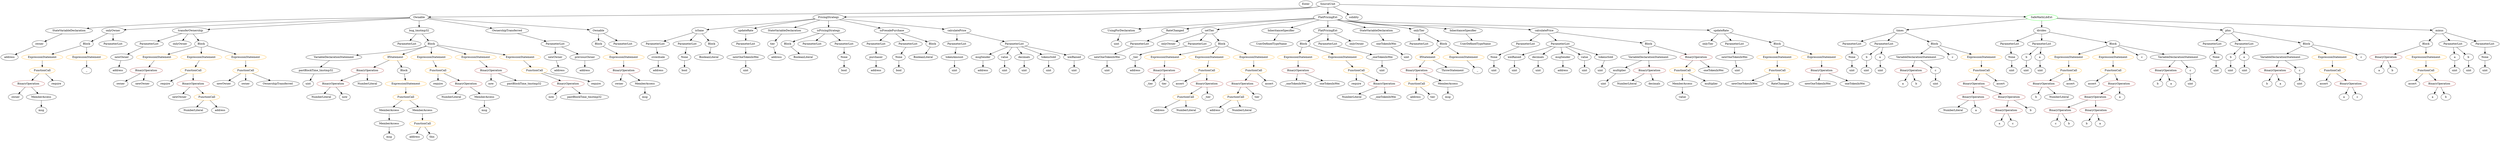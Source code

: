 strict digraph {
	graph [bb="0,0,11358,756"];
	node [label="\N"];
	Enter	[height=0.5,
		pos="5887.6,738",
		width=0.83628];
	UsingForDeclaration_Unnamed	[color=black,
		height=0.5,
		label=UsingForDeclaration,
		pos="5104.6,594",
		width=2.4303];
	ElementaryTypeName_uint_22	[color=black,
		height=0.5,
		label=uint,
		pos="5026.6,522",
		width=0.75];
	UsingForDeclaration_Unnamed -> ElementaryTypeName_uint_22	[pos="e,5042.1,536.97 5085.7,576.05 5075.2,566.6 5061.9,554.74 5050.7,544.62"];
	ExpressionStatement_Unnamed_20	[color=orange,
		height=0.5,
		label=ExpressionStatement,
		pos="5851.6,450",
		width=2.458];
	BinaryOperation_Unnamed_29	[color=brown,
		height=0.5,
		label=BinaryOperation,
		pos="5851.6,378",
		width=1.9867];
	ExpressionStatement_Unnamed_20 -> BinaryOperation_Unnamed_29	[pos="e,5851.6,396.1 5851.6,431.7 5851.6,424.41 5851.6,415.73 5851.6,407.54"];
	NumberLiteral_Unnamed	[color=black,
		height=0.5,
		label=NumberLiteral,
		pos="844.59,162",
		width=1.765];
	VariableDeclarationStatement_Unnamed	[color=black,
		height=0.5,
		label=VariableDeclarationStatement,
		pos="1479.6,450",
		width=3.3174];
	VariableDeclaration_pastBlockTime_tmstmp32	[color=black,
		height=0.5,
		label=pastBlockTime_tmstmp32,
		pos="1405.6,378",
		width=3.0263];
	VariableDeclarationStatement_Unnamed -> VariableDeclaration_pastBlockTime_tmstmp32	[pos="e,1423.6,396.03 1461.7,432.05 1452.7,423.61 1441.8,413.22 1431.9,403.89"];
	Parameter_newOneTokenInWei	[color=black,
		height=0.5,
		label=newOneTokenInWei,
		pos="3334.6,450",
		width=2.4303];
	ElementaryTypeName_uint_1	[color=black,
		height=0.5,
		label=uint,
		pos="3334.6,378",
		width=0.75];
	Parameter_newOneTokenInWei -> ElementaryTypeName_uint_1	[pos="e,3334.6,396.1 3334.6,431.7 3334.6,424.41 3334.6,415.73 3334.6,407.54"];
	ElementaryTypeName_uint_20	[color=black,
		height=0.5,
		label=uint,
		pos="10054,378",
		width=0.75];
	ParameterList_Unnamed_11	[color=black,
		height=0.5,
		label=ParameterList,
		pos="3334.6,522",
		width=1.7095];
	ParameterList_Unnamed_11 -> Parameter_newOneTokenInWei	[pos="e,3334.6,468.1 3334.6,503.7 3334.6,496.41 3334.6,487.73 3334.6,479.54"];
	FunctionCall_Unnamed_16	[color=orange,
		height=0.5,
		label=FunctionCall,
		pos="5656.6,378",
		width=1.6125];
	BinaryOperation_Unnamed_26	[color=brown,
		height=0.5,
		label=BinaryOperation,
		pos="5586.6,306",
		width=1.9867];
	FunctionCall_Unnamed_16 -> BinaryOperation_Unnamed_26	[pos="e,5603.5,323.96 5640,360.41 5631.5,351.91 5621,341.37 5611.5,331.91"];
	Identifier_assert_6	[color=black,
		height=0.5,
		label=assert,
		pos="5708.6,306",
		width=0.89172];
	FunctionCall_Unnamed_16 -> Identifier_assert_6	[pos="e,5696.8,322.83 5669.2,360.05 5675.4,351.65 5683.1,341.32 5690,332.02"];
	ParameterList_Unnamed	[color=black,
		height=0.5,
		label=ParameterList,
		pos="2468.6,522",
		width=1.7095];
	VariableDeclaration_newOwner	[color=black,
		height=0.5,
		label=newOwner,
		pos="2468.6,450",
		width=1.4046];
	ParameterList_Unnamed -> VariableDeclaration_newOwner	[pos="e,2468.6,468.1 2468.6,503.7 2468.6,496.41 2468.6,487.73 2468.6,479.54"];
	VariableDeclaration_previousOwner	[color=black,
		height=0.5,
		label=previousOwner,
		pos="2604.6,450",
		width=1.8759];
	ParameterList_Unnamed -> VariableDeclaration_previousOwner	[pos="e,2574.7,466.4 2498.1,505.81 2517.6,495.79 2543.3,482.54 2564.6,471.57"];
	ParameterList_Unnamed_13	[color=black,
		height=0.5,
		label=ParameterList,
		pos="4297.6,522",
		width=1.7095];
	Parameter_tokenAmount	[color=black,
		height=0.5,
		label=tokenAmount,
		pos="4290.6,450",
		width=1.6957];
	ParameterList_Unnamed_13 -> Parameter_tokenAmount	[pos="e,4292.3,468.1 4295.9,503.7 4295.1,496.41 4294.3,487.73 4293.4,479.54"];
	FunctionDefinition_isSane	[color=black,
		height=0.5,
		label=isSane,
		pos="3119.6,594",
		width=0.96103];
	ParameterList_Unnamed_7	[color=black,
		height=0.5,
		label=ParameterList,
		pos="2922.6,522",
		width=1.7095];
	FunctionDefinition_isSane -> ParameterList_Unnamed_7	[pos="e,2960.7,536.55 3091.8,583.12 3060.6,572.04 3009.4,553.86 2971.5,540.39"];
	ParameterList_Unnamed_8	[color=black,
		height=0.5,
		label=ParameterList,
		pos="3063.6,522",
		width=1.7095];
	FunctionDefinition_isSane -> ParameterList_Unnamed_8	[pos="e,3077,539.8 3106.9,577.12 3100.1,568.68 3091.7,558.1 3084,548.55"];
	Block_Unnamed_6	[color=black,
		height=0.5,
		label=Block,
		pos="3175.6,522",
		width=0.90558];
	FunctionDefinition_isSane -> Block_Unnamed_6	[pos="e,3162.9,538.82 3132.3,577.12 3139.2,568.43 3148,557.49 3155.8,547.72"];
	IfStatement_Unnamed	[color=orange,
		height=0.5,
		label=IfStatement,
		pos="1761.6,450",
		width=1.4739];
	BinaryOperation_Unnamed_7	[color=brown,
		height=0.5,
		label=BinaryOperation,
		pos="1639.6,378",
		width=1.9867];
	IfStatement_Unnamed -> BinaryOperation_Unnamed_7	[pos="e,1667.4,394.97 1735.4,433.98 1718.4,424.24 1696.1,411.4 1677.2,400.58"];
	Block_Unnamed_4	[color=black,
		height=0.5,
		label=Block,
		pos="1785.6,378",
		width=0.90558];
	IfStatement_Unnamed -> Block_Unnamed_4	[pos="e,1779.7,396.1 1767.5,431.7 1770.1,424.24 1773.1,415.32 1776,406.97"];
	Parameter_crowdsale	[color=black,
		height=0.5,
		label=crowdsale,
		pos="2933.6,450",
		width=1.3491];
	ElementaryTypeName_address_7	[color=black,
		height=0.5,
		label=address,
		pos="2933.6,378",
		width=1.0996];
	Parameter_crowdsale -> ElementaryTypeName_address_7	[pos="e,2933.6,396.1 2933.6,431.7 2933.6,424.41 2933.6,415.73 2933.6,407.54"];
	Identifier_newOwner	[color=black,
		height=0.5,
		label=newOwner,
		pos="778.59,234",
		width=1.4046];
	ParameterList_Unnamed_3	[color=black,
		height=0.5,
		label=ParameterList,
		pos="650.59,522",
		width=1.7095];
	Parameter_newOwner	[color=black,
		height=0.5,
		label=newOwner,
		pos="537.59,450",
		width=1.4046];
	ParameterList_Unnamed_3 -> Parameter_newOwner	[pos="e,562.09,466.18 625.23,505.29 609.45,495.52 588.97,482.83 571.77,472.18"];
	ElementaryTypeName_uint_14	[color=black,
		height=0.5,
		label=uint,
		pos="9948.6,306",
		width=0.75];
	ExpressionStatement_Unnamed_1	[color=orange,
		height=0.5,
		label=ExpressionStatement,
		pos="185.59,450",
		width=2.458];
	FunctionCall_Unnamed	[color=orange,
		height=0.5,
		label=FunctionCall,
		pos="185.59,378",
		width=1.6125];
	ExpressionStatement_Unnamed_1 -> FunctionCall_Unnamed	[pos="e,185.59,396.1 185.59,431.7 185.59,424.41 185.59,415.73 185.59,407.54"];
	ElementaryTypeName_uint_24	[color=black,
		height=0.5,
		label=uint,
		pos="4999.6,378",
		width=0.75];
	ExpressionStatement_Unnamed_11	[color=orange,
		height=0.5,
		label=ExpressionStatement,
		pos="9393.6,450",
		width=2.458];
	FunctionCall_Unnamed_9	[color=orange,
		height=0.5,
		label=FunctionCall,
		pos="9393.6,378",
		width=1.6125];
	ExpressionStatement_Unnamed_11 -> FunctionCall_Unnamed_9	[pos="e,9393.6,396.1 9393.6,431.7 9393.6,424.41 9393.6,415.73 9393.6,407.54"];
	ElementaryTypeName_uint_29	[color=black,
		height=0.5,
		label=uint,
		pos="7239.6,378",
		width=0.75];
	Block_Unnamed_10	[color=black,
		height=0.5,
		label=Block,
		pos="11020,522",
		width=0.90558];
	BinaryOperation_Unnamed_21	[color=brown,
		height=0.5,
		label=BinaryOperation,
		pos="10842,450",
		width=1.9867];
	Block_Unnamed_10 -> BinaryOperation_Unnamed_21	[pos="e,10879,465.71 10994,510.82 10966,500.11 10923,483.01 10889,469.84"];
	ExpressionStatement_Unnamed_13	[color=orange,
		height=0.5,
		label=ExpressionStatement,
		pos="11020,450",
		width=2.458];
	Block_Unnamed_10 -> ExpressionStatement_Unnamed_13	[pos="e,11020,468.1 11020,503.7 11020,496.41 11020,487.73 11020,479.54"];
	ElementaryTypeName_address_13	[color=black,
		height=0.5,
		label=address,
		pos="5529.6,162",
		width=1.0996];
	BinaryOperation_Unnamed_30	[color=brown,
		height=0.5,
		label=BinaryOperation,
		pos="8229.6,378",
		width=1.9867];
	Identifier_newOneTokenInWei	[color=black,
		height=0.5,
		label=newOneTokenInWei,
		pos="8228.6,306",
		width=2.4303];
	BinaryOperation_Unnamed_30 -> Identifier_newOneTokenInWei	[pos="e,8228.8,324.1 8229.3,359.7 8229.2,352.41 8229.1,343.73 8229,335.54"];
	Identifier_oneTokenInWei_1	[color=black,
		height=0.5,
		label=oneTokenInWei,
		pos="8404.6,306",
		width=1.959];
	BinaryOperation_Unnamed_30 -> Identifier_oneTokenInWei_1	[pos="e,8367.8,321.7 8266.7,362.15 8293.1,351.59 8328.8,337.3 8357.3,325.91"];
	ElementaryTypeName_address	[color=black,
		height=0.5,
		label=address,
		pos="39.587,450",
		width=1.0996];
	ElementaryTypeName_uint_13	[color=black,
		height=0.5,
		label=uint,
		pos="9112.6,378",
		width=0.75];
	FunctionDefinition_updateRate	[color=black,
		height=0.5,
		label=updateRate,
		pos="3334.6,594",
		width=1.46];
	FunctionDefinition_updateRate -> ParameterList_Unnamed_11	[pos="e,3334.6,540.1 3334.6,575.7 3334.6,568.41 3334.6,559.73 3334.6,551.54"];
	ParameterList_Unnamed_4	[color=black,
		height=0.5,
		label=ParameterList,
		pos="1809.6,522",
		width=1.7095];
	ElementaryTypeName_uint_26	[color=black,
		height=0.5,
		label=uint,
		pos="7876.6,378",
		width=0.75];
	ModifierInvocation_onlyTier	[color=black,
		height=0.5,
		label=onlyTier,
		pos="7719.6,522",
		width=1.1551];
	FunctionDefinition_times	[color=black,
		height=0.5,
		label=times,
		pos="8596.6,594",
		width=0.83628];
	ParameterList_Unnamed_15	[color=black,
		height=0.5,
		label=ParameterList,
		pos="8369.6,522",
		width=1.7095];
	FunctionDefinition_times -> ParameterList_Unnamed_15	[pos="e,8410.9,535.73 8570.1,584.83 8533.8,573.65 8467.9,553.33 8421.6,539.04"];
	ParameterList_Unnamed_14	[color=black,
		height=0.5,
		label=ParameterList,
		pos="8514.6,522",
		width=1.7095];
	FunctionDefinition_times -> ParameterList_Unnamed_14	[pos="e,8533.7,539.35 8580,578.83 8569.2,569.64 8554.9,557.43 8542.4,546.77"];
	Block_Unnamed_8	[color=black,
		height=0.5,
		label=Block,
		pos="8760.6,522",
		width=0.90558];
	FunctionDefinition_times -> Block_Unnamed_8	[pos="e,8735.4,533.77 8620.4,582.82 8647.9,571.12 8693.1,551.79 8724.8,538.28"];
	EventDefinition_RateChanged	[color=black,
		height=0.5,
		label=RateChanged,
		pos="5314.6,594",
		width=1.6818];
	ParameterList_Unnamed_22	[color=black,
		height=0.5,
		label=ParameterList,
		pos="5133.6,522",
		width=1.7095];
	EventDefinition_RateChanged -> ParameterList_Unnamed_22	[pos="e,5169.6,536.92 5278.8,579.17 5250.5,568.23 5210.8,552.86 5180.1,540.97"];
	Identifier_a_6	[color=black,
		height=0.5,
		label=a,
		pos="11045,234",
		width=0.75];
	StateVariableDeclaration_Unnamed_1	[color=black,
		height=0.5,
		label=StateVariableDeclaration,
		pos="3506.6,594",
		width=2.8184];
	VariableDeclaration_tier	[color=black,
		height=0.5,
		label=tier,
		pos="3460.6,522",
		width=0.75];
	StateVariableDeclaration_Unnamed_1 -> VariableDeclaration_tier	[pos="e,3470.9,538.67 3495.2,575.7 3489.7,567.37 3483.1,557.23 3477.1,548.08"];
	FunctionCall_Unnamed_4	[color=orange,
		height=0.5,
		label=FunctionCall,
		pos="1952.6,378",
		width=1.6125];
	Identifier_require_2	[color=black,
		height=0.5,
		label=require,
		pos="1952.6,306",
		width=1.0026];
	FunctionCall_Unnamed_4 -> Identifier_require_2	[pos="e,1952.6,324.1 1952.6,359.7 1952.6,352.41 1952.6,343.73 1952.6,335.54"];
	BinaryOperation_Unnamed_4	[color=brown,
		height=0.5,
		label=BinaryOperation,
		pos="2078.6,306",
		width=1.9867];
	FunctionCall_Unnamed_4 -> BinaryOperation_Unnamed_4	[pos="e,2050,322.89 1979.9,361.81 1997.5,352.06 2020.5,339.26 2039.9,328.48"];
	ElementaryTypeName_uint_27	[color=black,
		height=0.5,
		label=uint,
		pos="7164.6,378",
		width=0.75];
	VariableDeclaration_multiplier	[color=black,
		height=0.5,
		label=multiplier,
		pos="7329.6,378",
		width=1.2382];
	ElementaryTypeName_uint_32	[color=black,
		height=0.5,
		label=uint,
		pos="7249.6,306",
		width=0.75];
	VariableDeclaration_multiplier -> ElementaryTypeName_uint_32	[pos="e,7265.5,320.93 7311.4,361.12 7300.3,351.38 7285.9,338.79 7273.8,328.21"];
	ParameterList_Unnamed_18	[color=black,
		height=0.5,
		label=ParameterList,
		pos="11153,522",
		width=1.7095];
	Parameter_a_2	[color=black,
		height=0.5,
		label=a,
		pos="11153,450",
		width=0.75];
	ParameterList_Unnamed_18 -> Parameter_a_2	[pos="e,11153,468.1 11153,503.7 11153,496.41 11153,487.73 11153,479.54"];
	Parameter_b_2	[color=black,
		height=0.5,
		label=b,
		pos="11225,450",
		width=0.75];
	ParameterList_Unnamed_18 -> Parameter_b_2	[pos="e,11210,465.11 11170,504.41 11179,495.06 11191,483.26 11202,473.13"];
	VariableDeclaration_owner	[color=black,
		height=0.5,
		label=owner,
		pos="168.59,522",
		width=0.93331];
	VariableDeclaration_owner -> ElementaryTypeName_address	[pos="e,64.207,464.36 145.52,508.49 125.67,497.71 96.717,482 74.099,469.73"];
	BinaryOperation_Unnamed_11	[color=brown,
		height=0.5,
		label=BinaryOperation,
		pos="8851.6,234",
		width=1.9867];
	NumberLiteral_Unnamed_4	[color=black,
		height=0.5,
		label=NumberLiteral,
		pos="8753.6,162",
		width=1.765];
	BinaryOperation_Unnamed_11 -> NumberLiteral_Unnamed_4	[pos="e,8776.2,179.15 8828.9,216.76 8815.9,207.49 8799.4,195.71 8785.2,185.55"];
	Identifier_a_1	[color=black,
		height=0.5,
		label=a,
		pos="8862.6,162",
		width=0.75];
	BinaryOperation_Unnamed_11 -> Identifier_a_1	[pos="e,8859.9,180.1 8854.3,215.7 8855.5,208.32 8856.8,199.52 8858.1,191.25"];
	Parameter_weiRaised_1	[color=black,
		height=0.5,
		label=weiRaised,
		pos="6841.6,450",
		width=1.3491];
	ElementaryTypeName_uint_28	[color=black,
		height=0.5,
		label=uint,
		pos="6841.6,378",
		width=0.75];
	Parameter_weiRaised_1 -> ElementaryTypeName_uint_28	[pos="e,6841.6,396.1 6841.6,431.7 6841.6,424.41 6841.6,415.73 6841.6,407.54"];
	BinaryOperation_Unnamed_9	[color=brown,
		height=0.5,
		label=BinaryOperation,
		pos="8655.6,378",
		width=1.9867];
	Identifier_a	[color=black,
		height=0.5,
		label=a,
		pos="8605.6,306",
		width=0.75];
	BinaryOperation_Unnamed_9 -> Identifier_a	[pos="e,8616.9,322.83 8643.5,360.05 8637.5,351.65 8630.1,341.32 8623.5,332.02"];
	Identifier_b	[color=black,
		height=0.5,
		label=b,
		pos="8677.6,306",
		width=0.75];
	BinaryOperation_Unnamed_9 -> Identifier_b	[pos="e,8672.2,324.1 8661,359.7 8663.4,352.24 8666.2,343.32 8668.8,334.97"];
	StateVariableDeclaration_Unnamed	[color=black,
		height=0.5,
		label=StateVariableDeclaration,
		pos="303.59,594",
		width=2.8184];
	StateVariableDeclaration_Unnamed -> VariableDeclaration_owner	[pos="e,192.02,535.15 271.94,576.59 250.91,565.68 223.34,551.39 201.96,540.31"];
	BinaryOperation_Unnamed_14	[color=brown,
		height=0.5,
		label=BinaryOperation,
		pos="9327.6,306",
		width=1.9867];
	Identifier_b_2	[color=black,
		height=0.5,
		label=b,
		pos="9295.6,234",
		width=0.75];
	BinaryOperation_Unnamed_14 -> Identifier_b_2	[pos="e,9303.2,251.62 9319.7,287.7 9316.1,279.95 9311.9,270.64 9307.9,262.02"];
	NumberLiteral_Unnamed_5	[color=black,
		height=0.5,
		label=NumberLiteral,
		pos="9404.6,234",
		width=1.765];
	BinaryOperation_Unnamed_14 -> NumberLiteral_Unnamed_5	[pos="e,9386.2,251.71 9345.8,288.41 9355.4,279.76 9367.2,269 9377.7,259.42"];
	BinaryOperation_Unnamed_6	[color=brown,
		height=0.5,
		label=BinaryOperation,
		pos="2195.6,378",
		width=1.9867];
	Identifier_now_1	[color=black,
		height=0.5,
		label=now,
		pos="2195.6,306",
		width=0.75];
	BinaryOperation_Unnamed_6 -> Identifier_now_1	[pos="e,2195.6,324.1 2195.6,359.7 2195.6,352.41 2195.6,343.73 2195.6,335.54"];
	Identifier_pastBlockTime_tmstmp32_1	[color=black,
		height=0.5,
		label=pastBlockTime_tmstmp32,
		pos="2349.6,306",
		width=3.0263];
	BinaryOperation_Unnamed_6 -> Identifier_pastBlockTime_tmstmp32_1	[pos="e,2313.6,323.38 2229,361.81 2250.7,351.93 2279.4,338.92 2303.3,328.05"];
	Identifier__oneTokenInWei_1	[color=black,
		height=0.5,
		label=_oneTokenInWei,
		pos="5834.6,306",
		width=2.0976];
	ExpressionStatement_Unnamed_12	[color=orange,
		height=0.5,
		label=ExpressionStatement,
		pos="9588.6,450",
		width=2.458];
	FunctionCall_Unnamed_10	[color=orange,
		height=0.5,
		label=FunctionCall,
		pos="9588.6,378",
		width=1.6125];
	ExpressionStatement_Unnamed_12 -> FunctionCall_Unnamed_10	[pos="e,9588.6,396.1 9588.6,431.7 9588.6,424.41 9588.6,415.73 9588.6,407.54"];
	ElementaryTypeName_uint_31	[color=black,
		height=0.5,
		label=uint,
		pos="6745.6,378",
		width=0.75];
	ElementaryTypeName_address_1	[color=black,
		height=0.5,
		label=address,
		pos="2604.6,378",
		width=1.0996];
	FunctionCall_Unnamed_1	[color=orange,
		height=0.5,
		label=FunctionCall,
		pos="842.59,378",
		width=1.6125];
	Identifier_require_1	[color=black,
		height=0.5,
		label=require,
		pos="716.59,306",
		width=1.0026];
	FunctionCall_Unnamed_1 -> Identifier_require_1	[pos="e,740.06,320.04 815.25,361.81 796.05,351.15 770.27,336.83 749.88,325.5"];
	BinaryOperation_Unnamed_2	[color=brown,
		height=0.5,
		label=BinaryOperation,
		pos="842.59,306",
		width=1.9867];
	FunctionCall_Unnamed_1 -> BinaryOperation_Unnamed_2	[pos="e,842.59,324.1 842.59,359.7 842.59,352.41 842.59,343.73 842.59,335.54"];
	Identifier_c_2	[color=black,
		height=0.5,
		label=c,
		pos="9472.6,90",
		width=0.75];
	BinaryOperation_Unnamed_2 -> Identifier_newOwner	[pos="e,793.5,251.31 827.09,288.05 819.28,279.5 809.65,268.97 801.04,259.56"];
	FunctionCall_Unnamed_2	[color=orange,
		height=0.5,
		label=FunctionCall,
		pos="905.59,234",
		width=1.6125];
	BinaryOperation_Unnamed_2 -> FunctionCall_Unnamed_2	[pos="e,890.48,251.79 857.84,288.05 865.34,279.71 874.55,269.49 882.86,260.25"];
	Identifier_newOwner_1	[color=black,
		height=0.5,
		label=newOwner,
		pos="982.59,306",
		width=1.4046];
	ElementaryTypeName_bool_1	[color=black,
		height=0.5,
		label=bool,
		pos="3051.6,378",
		width=0.76697];
	Identifier_b_3	[color=black,
		height=0.5,
		label=b,
		pos="9796.6,306",
		width=0.75];
	ElementaryTypeName_address_12	[color=black,
		height=0.5,
		label=address,
		pos="5251.6,162",
		width=1.0996];
	FunctionDefinition_setTier	[color=black,
		height=0.5,
		label=setTier,
		pos="5451.6,594",
		width=1.0026];
	ModifierInvocation_onlyOwner_1	[color=black,
		height=0.5,
		label=onlyOwner,
		pos="5264.6,522",
		width=1.4323];
	FunctionDefinition_setTier -> ModifierInvocation_onlyOwner_1	[pos="e,5299,535.88 5423.2,582.37 5393,571.07 5344.8,553.04 5309.5,539.81"];
	ParameterList_Unnamed_24	[color=black,
		height=0.5,
		label=ParameterList,
		pos="5395.6,522",
		width=1.7095];
	FunctionDefinition_setTier -> ParameterList_Unnamed_24	[pos="e,5408.9,539.63 5438.6,576.76 5431.9,568.4 5423.6,558.02 5416.1,548.61"];
	Block_Unnamed_13	[color=black,
		height=0.5,
		label=Block,
		pos="5507.6,522",
		width=0.90558];
	FunctionDefinition_setTier -> Block_Unnamed_13	[pos="e,5495.1,538.67 5464.6,576.76 5471.5,568.07 5480.2,557.19 5488,547.49"];
	Identifier_assert_1	[color=black,
		height=0.5,
		label=assert,
		pos="9449.6,306",
		width=0.89172];
	Identifier_now	[color=black,
		height=0.5,
		label=now,
		pos="2470.6,234",
		width=0.75];
	VariableDeclaration_c	[color=black,
		height=0.5,
		label=c,
		pos="8772.6,378",
		width=0.75];
	ElementaryTypeName_uint_10	[color=black,
		height=0.5,
		label=uint,
		pos="8772.6,306",
		width=0.75];
	VariableDeclaration_c -> ElementaryTypeName_uint_10	[pos="e,8772.6,324.1 8772.6,359.7 8772.6,352.41 8772.6,343.73 8772.6,335.54"];
	ParameterList_Unnamed_7 -> Parameter_crowdsale	[pos="e,2930.9,468.1 2925.3,503.7 2926.5,496.32 2927.8,487.52 2929.1,479.25"];
	InheritanceSpecifier_Unnamed_1	[color=black,
		height=0.5,
		label=InheritanceSpecifier,
		pos="5775.6,594",
		width=2.3333];
	UserDefinedTypeName_Unnamed_1	[color=black,
		height=0.5,
		label=UserDefinedTypeName,
		pos="5727.6,522",
		width=2.7214];
	InheritanceSpecifier_Unnamed_1 -> UserDefinedTypeName_Unnamed_1	[pos="e,5739.3,540.1 5763.7,575.7 5758.3,567.81 5751.8,558.3 5745.8,549.55"];
	NumberLiteral_Unnamed_1	[color=black,
		height=0.5,
		label=NumberLiteral,
		pos="2013.6,234",
		width=1.765];
	VariableDeclarationStatement_Unnamed_3	[color=black,
		height=0.5,
		label=VariableDeclarationStatement,
		pos="10366,450",
		width=3.3174];
	BinaryOperation_Unnamed_22	[color=brown,
		height=0.5,
		label=BinaryOperation,
		pos="10342,378",
		width=1.9867];
	VariableDeclarationStatement_Unnamed_3 -> BinaryOperation_Unnamed_22	[pos="e,10347,396.1 10360,431.7 10357,424.24 10354,415.32 10351,406.97"];
	VariableDeclaration_c_2	[color=black,
		height=0.5,
		label=c,
		pos="10459,378",
		width=0.75];
	VariableDeclarationStatement_Unnamed_3 -> VariableDeclaration_c_2	[pos="e,10441,392.06 10388,432.05 10401,422.06 10418,409.36 10432,398.89"];
	ParameterList_Unnamed_19	[color=black,
		height=0.5,
		label=ParameterList,
		pos="11297,522",
		width=1.7095];
	Parameter_None_5	[color=black,
		height=0.5,
		label=None,
		pos="11301,450",
		width=0.85014];
	ParameterList_Unnamed_19 -> Parameter_None_5	[pos="e,11300,468.1 11298,503.7 11298,496.41 11298,487.73 11299,479.54"];
	ElementaryTypeName_uint_17	[color=black,
		height=0.5,
		label=uint,
		pos="11301,378",
		width=0.75];
	Parameter_None_5 -> ElementaryTypeName_uint_17	[pos="e,11301,396.1 11301,431.7 11301,424.41 11301,415.73 11301,407.54"];
	BinaryOperation_Unnamed_10	[color=brown,
		height=0.5,
		label=BinaryOperation,
		pos="8932.6,306",
		width=1.9867];
	BinaryOperation_Unnamed_10 -> BinaryOperation_Unnamed_11	[pos="e,8870.9,251.71 8913.4,288.41 8903.3,279.67 8890.7,268.79 8879.5,259.13"];
	BinaryOperation_Unnamed_12	[color=brown,
		height=0.5,
		label=BinaryOperation,
		pos="9012.6,234",
		width=1.9867];
	BinaryOperation_Unnamed_10 -> BinaryOperation_Unnamed_12	[pos="e,8993.5,251.71 8951.5,288.41 8961.5,279.67 8974,268.79 8985,259.13"];
	ModifierDefinition_onlyOwner	[color=black,
		height=0.5,
		label=onlyOwner,
		pos="498.59,594",
		width=1.4323];
	Block_Unnamed_1	[color=black,
		height=0.5,
		label=Block,
		pos="380.59,522",
		width=0.90558];
	ModifierDefinition_onlyOwner -> Block_Unnamed_1	[pos="e,402.29,535.88 473.27,577.98 455.36,567.36 431.23,553.04 412.07,541.68"];
	ParameterList_Unnamed_2	[color=black,
		height=0.5,
		label=ParameterList,
		pos="498.59,522",
		width=1.7095];
	ModifierDefinition_onlyOwner -> ParameterList_Unnamed_2	[pos="e,498.59,540.1 498.59,575.7 498.59,568.41 498.59,559.73 498.59,551.54"];
	BinaryOperation_Unnamed	[color=brown,
		height=0.5,
		label=BinaryOperation,
		pos="2778.6,378",
		width=1.9867];
	Identifier_owner	[color=black,
		height=0.5,
		label=owner,
		pos="2772.6,306",
		width=0.93331];
	BinaryOperation_Unnamed -> Identifier_owner	[pos="e,2774.1,324.1 2777.1,359.7 2776.5,352.41 2775.7,343.73 2775,335.54"];
	MemberAccess_Unnamed	[color=black,
		height=0.5,
		label=MemberAccess,
		pos="2893.6,306",
		width=1.9174];
	BinaryOperation_Unnamed -> MemberAccess_Unnamed	[pos="e,2867.3,322.98 2805,360.94 2820.6,351.43 2840.6,339.24 2857.7,328.86"];
	FunctionCall_Unnamed_5	[color=orange,
		height=0.5,
		label=FunctionCall,
		pos="2358.6,378",
		width=1.6125];
	BinaryOperation_Unnamed_5	[color=brown,
		height=0.5,
		label=BinaryOperation,
		pos="2547.6,306",
		width=1.9867];
	FunctionCall_Unnamed_5 -> BinaryOperation_Unnamed_5	[pos="e,2508.5,321.49 2394.6,363.67 2423.8,352.83 2465.4,337.43 2497.9,325.42"];
	Identifier_require_3	[color=black,
		height=0.5,
		label=require,
		pos="2673.6,306",
		width=1.0026];
	FunctionCall_Unnamed_5 -> Identifier_require_3	[pos="e,2646.2,318.25 2401.7,365.56 2409.6,363.6 2417.8,361.67 2425.6,360 2515.2,340.72 2540.2,348.3 2628.6,324 2630.9,323.38 2633.2,322.69 \
2635.5,321.95"];
	ElementaryTypeName_address_2	[color=black,
		height=0.5,
		label=address,
		pos="2474.6,378",
		width=1.0996];
	VariableDeclaration_newOwner -> ElementaryTypeName_address_2	[pos="e,2473.1,396.1 2470.1,431.7 2470.7,424.41 2471.4,415.73 2472.1,407.54"];
	FunctionCall_Unnamed_20	[color=orange,
		height=0.5,
		label=FunctionCall,
		pos="7613.6,378",
		width=1.6125];
	MemberAccess_Unnamed_7	[color=black,
		height=0.5,
		label=MemberAccess,
		pos="7613.6,306",
		width=1.9174];
	FunctionCall_Unnamed_20 -> MemberAccess_Unnamed_7	[pos="e,7613.6,324.1 7613.6,359.7 7613.6,352.41 7613.6,343.73 7613.6,335.54"];
	Identifier_multiplier	[color=black,
		height=0.5,
		label=multiplier,
		pos="7745.6,306",
		width=1.2382];
	FunctionCall_Unnamed_20 -> Identifier_multiplier	[pos="e,7719.6,320.8 7641.9,361.98 7661.7,351.49 7688.3,337.39 7709.6,326.09"];
	VariableDeclarationStatement_Unnamed_1	[color=black,
		height=0.5,
		label=VariableDeclarationStatement,
		pos="8678.6,450",
		width=3.3174];
	VariableDeclarationStatement_Unnamed_1 -> BinaryOperation_Unnamed_9	[pos="e,8661.2,396.1 8672.9,431.7 8670.5,424.24 8667.5,415.32 8664.8,406.97"];
	VariableDeclarationStatement_Unnamed_1 -> VariableDeclaration_c	[pos="e,8755,392.06 8701.3,432.05 8714.8,422.06 8731.8,409.36 8745.9,398.89"];
	FunctionDefinition_isPricingStrategy	[color=black,
		height=0.5,
		label=isPricingStrategy,
		pos="3698.6,594",
		width=2.0283];
	Block_Unnamed_5	[color=black,
		height=0.5,
		label=Block,
		pos="3538.6,522",
		width=0.90558];
	FunctionDefinition_isPricingStrategy -> Block_Unnamed_5	[pos="e,3563.3,533.82 3663.9,577.81 3637.2,566.15 3600.6,550.11 3573.8,538.4"];
	ParameterList_Unnamed_5	[color=black,
		height=0.5,
		label=ParameterList,
		pos="3650.6,522",
		width=1.7095];
	FunctionDefinition_isPricingStrategy -> ParameterList_Unnamed_5	[pos="e,3662.1,539.79 3687,576.05 3681.4,567.97 3674.7,558.12 3668.5,549.11"];
	ParameterList_Unnamed_6	[color=black,
		height=0.5,
		label=ParameterList,
		pos="3791.6,522",
		width=1.7095];
	FunctionDefinition_isPricingStrategy -> ParameterList_Unnamed_6	[pos="e,3770,539.23 3720.6,576.41 3732.6,567.37 3747.7,556.03 3760.9,546.13"];
	BinaryOperation_Unnamed_31	[color=brown,
		height=0.5,
		label=BinaryOperation,
		pos="7463.6,378",
		width=1.9867];
	NumberLiteral_Unnamed_9	[color=black,
		height=0.5,
		label=NumberLiteral,
		pos="7358.6,306",
		width=1.765];
	BinaryOperation_Unnamed_31 -> NumberLiteral_Unnamed_9	[pos="e,7382.4,322.91 7439.2,360.76 7425.1,351.33 7407.1,339.32 7391.7,329.04"];
	Identifier_decimals	[color=black,
		height=0.5,
		label=decimals,
		pos="7483.6,306",
		width=1.1967];
	BinaryOperation_Unnamed_31 -> Identifier_decimals	[pos="e,7478.7,324.1 7468.5,359.7 7470.7,352.24 7473.2,343.32 7475.6,334.97"];
	Identifier_msg_1	[color=black,
		height=0.5,
		label=msg,
		pos="183.59,162",
		width=0.75];
	FunctionDefinition_FlatPricingExt	[color=black,
		height=0.5,
		label=FlatPricingExt,
		pos="5988.6,594",
		width=1.7511];
	Block_Unnamed_14	[color=black,
		height=0.5,
		label=Block,
		pos="5876.6,522",
		width=0.90558];
	FunctionDefinition_FlatPricingExt -> Block_Unnamed_14	[pos="e,5897.4,536.01 5963.2,577.12 5946.4,566.63 5924.3,552.85 5906.7,541.82"];
	ParameterList_Unnamed_25	[color=black,
		height=0.5,
		label=ParameterList,
		pos="5988.6,522",
		width=1.7095];
	FunctionDefinition_FlatPricingExt -> ParameterList_Unnamed_25	[pos="e,5988.6,540.1 5988.6,575.7 5988.6,568.41 5988.6,559.73 5988.6,551.54"];
	ModifierInvocation_onlyOwner_2	[color=black,
		height=0.5,
		label=onlyOwner,
		pos="6119.6,522",
		width=1.4323];
	FunctionDefinition_FlatPricingExt -> ModifierInvocation_onlyOwner_2	[pos="e,6092.2,537.61 6017.3,577.64 6036.4,567.45 6061.6,553.97 6082.2,542.95"];
	StateVariableDeclaration_Unnamed_2	[color=black,
		height=0.5,
		label=StateVariableDeclaration,
		pos="6210.6,594",
		width=2.8184];
	VariableDeclaration_oneTokenInWei	[color=black,
		height=0.5,
		label=oneTokenInWei,
		pos="6259.6,522",
		width=1.959];
	StateVariableDeclaration_Unnamed_2 -> VariableDeclaration_oneTokenInWei	[pos="e,6247.6,540.1 6222.7,575.7 6228.3,567.73 6235,558.1 6241.2,549.26"];
	Parameter_msgSender	[color=black,
		height=0.5,
		label=msgSender,
		pos="4421.6,450",
		width=1.4462];
	ElementaryTypeName_address_9	[color=black,
		height=0.5,
		label=address,
		pos="4421.6,378",
		width=1.0996];
	Parameter_msgSender -> ElementaryTypeName_address_9	[pos="e,4421.6,396.1 4421.6,431.7 4421.6,424.41 4421.6,415.73 4421.6,407.54"];
	VariableDeclarationStatement_Unnamed_4	[color=black,
		height=0.5,
		label=VariableDeclarationStatement,
		pos="7454.6,450",
		width=3.3174];
	VariableDeclarationStatement_Unnamed_4 -> VariableDeclaration_multiplier	[pos="e,7354.7,393.04 7424.6,432.23 7406.6,422.13 7383.5,409.22 7364.7,398.64"];
	VariableDeclarationStatement_Unnamed_4 -> BinaryOperation_Unnamed_31	[pos="e,7461.4,396.1 7456.8,431.7 7457.8,424.32 7458.9,415.52 7460,407.25"];
	Block_Unnamed_14 -> ExpressionStatement_Unnamed_20	[pos="e,5857.8,468.28 5870.5,504.05 5867.8,496.52 5864.6,487.44 5861.6,478.94"];
	ExpressionStatement_Unnamed_19	[color=orange,
		height=0.5,
		label=ExpressionStatement,
		pos="6046.6,450",
		width=2.458];
	Block_Unnamed_14 -> ExpressionStatement_Unnamed_19	[pos="e,6008.5,466.62 5902.2,510.38 5907.3,508.26 5912.6,506.06 5917.6,504 5944.2,493.02 5973.9,480.8 5998.1,470.87"];
	BinaryOperation_Unnamed_5 -> Identifier_now	[pos="e,2486.1,249.11 2529.3,288.41 2519,278.97 2505.8,267.03 2494.6,256.83"];
	Identifier_pastBlockTime_tmstmp32	[color=black,
		height=0.5,
		label=pastBlockTime_tmstmp32,
		pos="2624.6,234",
		width=3.0263];
	BinaryOperation_Unnamed_5 -> Identifier_pastBlockTime_tmstmp32	[pos="e,2605.7,252.2 2565.8,288.41 2575.2,279.88 2586.8,269.32 2597.3,259.84"];
	FunctionCall_Unnamed_6	[color=orange,
		height=0.5,
		label=FunctionCall,
		pos="1809.6,234",
		width=1.6125];
	MemberAccess_Unnamed_3	[color=black,
		height=0.5,
		label=MemberAccess,
		pos="1731.6,162",
		width=1.9174];
	FunctionCall_Unnamed_6 -> MemberAccess_Unnamed_3	[pos="e,1750.1,179.63 1791.5,216.76 1781.7,207.97 1769.4,196.93 1758.5,187.14"];
	MemberAccess_Unnamed_5	[color=black,
		height=0.5,
		label=MemberAccess,
		pos="1887.6,162",
		width=1.9174];
	FunctionCall_Unnamed_6 -> MemberAccess_Unnamed_5	[pos="e,1869.1,179.63 1827.7,216.76 1837.5,207.97 1849.8,196.93 1860.7,187.14"];
	ParameterList_Unnamed_23	[color=black,
		height=0.5,
		label=ParameterList,
		pos="6409.6,522",
		width=1.7095];
	ElementaryTypeName_bool	[color=black,
		height=0.5,
		label=bool,
		pos="3791.6,378",
		width=0.76697];
	Identifier_owner_1	[color=black,
		height=0.5,
		label=owner,
		pos="62.587,234",
		width=0.93331];
	ParameterList_Unnamed_17	[color=black,
		height=0.5,
		label=ParameterList,
		pos="9114.6,522",
		width=1.7095];
	Parameter_None_4	[color=black,
		height=0.5,
		label=None,
		pos="9112.6,450",
		width=0.85014];
	ParameterList_Unnamed_17 -> Parameter_None_4	[pos="e,9113.1,468.1 9114.1,503.7 9113.9,496.41 9113.6,487.73 9113.4,479.54"];
	Identifier_value	[color=black,
		height=0.5,
		label=value,
		pos="7613.6,234",
		width=0.82242];
	MemberAccess_Unnamed_7 -> Identifier_value	[pos="e,7613.6,252.1 7613.6,287.7 7613.6,280.41 7613.6,271.73 7613.6,263.54"];
	ContractDefinition_Ownable	[color=black,
		height=0.5,
		label=Ownable,
		pos="1865.6,666",
		width=1.2105];
	ContractDefinition_Ownable -> StateVariableDeclaration_Unnamed	[pos="e,381.05,606.02 1821.7,664.8 1646.7,663.68 982.18,656.56 437.59,612 422.97,610.8 407.49,609.18 392.45,607.4"];
	ContractDefinition_Ownable -> ModifierDefinition_onlyOwner	[pos="e,548.77,598.68 1822,663.24 1672.6,657.14 1167.5,635.97 750.59,612 685.61,608.26 611.26,603.15 560.25,599.5"];
	FunctionDefinition_transferOwnership	[color=black,
		height=0.5,
		label=transferOwnership,
		pos="838.59,594",
		width=2.1947];
	ContractDefinition_Ownable -> FunctionDefinition_transferOwnership	[pos="e,913.48,600.1 1822.8,662.08 1667.9,651.52 1134.9,615.2 924.75,600.87"];
	FunctionDefinition_bug_tmstmp32	[color=black,
		height=0.5,
		label=bug_tmstmp32,
		pos="1865.6,594",
		width=1.8481];
	ContractDefinition_Ownable -> FunctionDefinition_bug_tmstmp32	[pos="e,1865.6,612.1 1865.6,647.7 1865.6,640.41 1865.6,631.73 1865.6,623.54"];
	EventDefinition_OwnershipTransferred	[color=black,
		height=0.5,
		label=OwnershipTransferred,
		pos="2256.6,594",
		width=2.6243];
	ContractDefinition_Ownable -> EventDefinition_OwnershipTransferred	[pos="e,2189.4,607.04 1904.9,657.97 1968.6,646.57 2095.5,623.83 2178.2,609.03"];
	FunctionDefinition_Ownable	[color=black,
		height=0.5,
		label=Ownable,
		pos="2663.6,594",
		width=1.2105];
	ContractDefinition_Ownable -> FunctionDefinition_Ownable	[pos="e,2621.3,598.71 1907.9,661.29 2042.6,649.47 2461.3,612.75 2610.3,599.68"];
	Identifier_assert_2	[color=black,
		height=0.5,
		label=assert,
		pos="9548.6,306",
		width=0.89172];
	NumberLiteral_Unnamed_6	[color=black,
		height=0.5,
		label=NumberLiteral,
		pos="5372.6,162",
		width=1.765];
	Identifier_a_3	[color=black,
		height=0.5,
		label=a,
		pos="9868.6,306",
		width=0.75];
	MemberAccess_Unnamed_2	[color=black,
		height=0.5,
		label=MemberAccess,
		pos="2164.6,234",
		width=1.9174];
	Identifier_msg_2	[color=black,
		height=0.5,
		label=msg,
		pos="2164.6,162",
		width=0.75];
	MemberAccess_Unnamed_2 -> Identifier_msg_2	[pos="e,2164.6,180.1 2164.6,215.7 2164.6,208.41 2164.6,199.73 2164.6,191.54"];
	Parameter_value	[color=black,
		height=0.5,
		label=value,
		pos="4521.6,450",
		width=0.82242];
	ElementaryTypeName_uint_2	[color=black,
		height=0.5,
		label=uint,
		pos="4521.6,378",
		width=0.75];
	Parameter_value -> ElementaryTypeName_uint_2	[pos="e,4521.6,396.1 4521.6,431.7 4521.6,424.41 4521.6,415.73 4521.6,407.54"];
	ExpressionStatement_Unnamed_6	[color=orange,
		height=0.5,
		label=ExpressionStatement,
		pos="1921.6,450",
		width=2.458];
	ExpressionStatement_Unnamed_6 -> FunctionCall_Unnamed_4	[pos="e,1945,396.1 1929.2,431.7 1932.6,424.07 1936.7,414.92 1940.5,406.4"];
	BooleanLiteral_Unnamed_1	[color=black,
		height=0.5,
		label=BooleanLiteral,
		pos="3164.6,450",
		width=1.7788];
	ExpressionStatement_Unnamed_5	[color=orange,
		height=0.5,
		label=ExpressionStatement,
		pos="694.59,450",
		width=2.458];
	BinaryOperation_Unnamed_3	[color=brown,
		height=0.5,
		label=BinaryOperation,
		pos="639.59,378",
		width=1.9867];
	ExpressionStatement_Unnamed_5 -> BinaryOperation_Unnamed_3	[pos="e,652.78,395.79 681.27,432.05 674.86,423.89 667.02,413.91 659.88,404.82"];
	ModifierDefinition_onlyTier	[color=black,
		height=0.5,
		label=onlyTier,
		pos="6409.6,594",
		width=1.1551];
	ModifierDefinition_onlyTier -> ParameterList_Unnamed_23	[pos="e,6409.6,540.1 6409.6,575.7 6409.6,568.41 6409.6,559.73 6409.6,551.54"];
	Block_Unnamed_12	[color=black,
		height=0.5,
		label=Block,
		pos="6521.6,522",
		width=0.90558];
	ModifierDefinition_onlyTier -> Block_Unnamed_12	[pos="e,6500.6,536.13 6432.5,578.67 6449.4,568.14 6472.4,553.72 6490.9,542.19"];
	ElementaryTypeName_uint_15	[color=black,
		height=0.5,
		label=uint,
		pos="11153,378",
		width=0.75];
	IfStatement_Unnamed_1	[color=orange,
		height=0.5,
		label=IfStatement,
		pos="6447.6,450",
		width=1.4739];
	BinaryOperation_Unnamed_24	[color=brown,
		height=0.5,
		label=BinaryOperation,
		pos="6394.6,378",
		width=1.9867];
	IfStatement_Unnamed_1 -> BinaryOperation_Unnamed_24	[pos="e,6407.3,395.79 6434.8,432.05 6428.6,423.89 6421,413.91 6414.1,404.82"];
	ThrowStatement_Unnamed	[color=black,
		height=0.5,
		label=ThrowStatement,
		pos="6556.6,378",
		width=2.0006];
	IfStatement_Unnamed_1 -> ThrowStatement_Unnamed	[pos="e,6531.2,395.3 6471.5,433.64 6486.3,424.15 6505.5,411.82 6521.9,401.27"];
	ModifierInvocation_onlyOwner	[color=black,
		height=0.5,
		label=onlyOwner,
		pos="787.59,522",
		width=1.4323];
	BooleanLiteral_Unnamed	[color=black,
		height=0.5,
		label=BooleanLiteral,
		pos="3601.6,450",
		width=1.7788];
	BinaryOperation_Unnamed_8	[color=brown,
		height=0.5,
		label=BinaryOperation,
		pos="1486.6,306",
		width=1.9867];
	BinaryOperation_Unnamed_7 -> BinaryOperation_Unnamed_8	[pos="e,1520.1,322.33 1606,361.64 1583.8,351.47 1554.4,338.04 1530.4,327.03"];
	NumberLiteral_Unnamed_3	[color=black,
		height=0.5,
		label=NumberLiteral,
		pos="1639.6,306",
		width=1.765];
	BinaryOperation_Unnamed_7 -> NumberLiteral_Unnamed_3	[pos="e,1639.6,324.1 1639.6,359.7 1639.6,352.41 1639.6,343.73 1639.6,335.54"];
	FunctionCall_Unnamed_7	[color=orange,
		height=0.5,
		label=FunctionCall,
		pos="1887.6,90",
		width=1.6125];
	ElementaryTypeName_address_5	[color=black,
		height=0.5,
		label=address,
		pos="1851.6,18",
		width=1.0996];
	FunctionCall_Unnamed_7 -> ElementaryTypeName_address_5	[pos="e,1860.2,35.789 1878.9,72.055 1874.8,64.231 1870,54.748 1865.5,45.977"];
	Identifier_this	[color=black,
		height=0.5,
		label=this,
		pos="1936.6,18",
		width=0.75];
	FunctionCall_Unnamed_7 -> Identifier_this	[pos="e,1925.5,34.829 1899.4,72.055 1905.3,63.646 1912.6,53.323 1919.1,44.025"];
	Parameter_newOneTokenInWei_1	[color=black,
		height=0.5,
		label=newOneTokenInWei,
		pos="7840.6,450",
		width=2.4303];
	Parameter_newOneTokenInWei_1 -> ElementaryTypeName_uint_26	[pos="e,7868.3,395.14 7849.5,431.7 7853.6,423.75 7858.5,414.16 7863,405.34"];
	ElementaryTypeName_address_8	[color=black,
		height=0.5,
		label=address,
		pos="3932.6,378",
		width=1.0996];
	Parameter_purchaser	[color=black,
		height=0.5,
		label=purchaser,
		pos="3932.6,450",
		width=1.3076];
	Parameter_purchaser -> ElementaryTypeName_address_8	[pos="e,3932.6,396.1 3932.6,431.7 3932.6,424.41 3932.6,415.73 3932.6,407.54"];
	Identifier_oneTokenInWei_2	[color=black,
		height=0.5,
		label=oneTokenInWei,
		pos="7760.6,378",
		width=1.959];
	MemberAccess_Unnamed_4	[color=black,
		height=0.5,
		label=MemberAccess,
		pos="1731.6,90",
		width=1.9174];
	MemberAccess_Unnamed_3 -> MemberAccess_Unnamed_4	[pos="e,1731.6,108.1 1731.6,143.7 1731.6,136.41 1731.6,127.73 1731.6,119.54"];
	ElementaryTypeName_uint_8	[color=black,
		height=0.5,
		label=uint,
		pos="8442.6,378",
		width=0.75];
	Identifier_assert_3	[color=black,
		height=0.5,
		label=assert,
		pos="10959,306",
		width=0.89172];
	Identifier_b_6	[color=black,
		height=0.5,
		label=b,
		pos="11117,234",
		width=0.75];
	ParameterList_Unnamed_9	[color=black,
		height=0.5,
		label=ParameterList,
		pos="3932.6,522",
		width=1.7095];
	ParameterList_Unnamed_9 -> Parameter_purchaser	[pos="e,3932.6,468.1 3932.6,503.7 3932.6,496.41 3932.6,487.73 3932.6,479.54"];
	BinaryOperation_Unnamed_18	[color=brown,
		height=0.5,
		label=BinaryOperation,
		pos="9504.6,162",
		width=1.9867];
	BinaryOperation_Unnamed_18 -> Identifier_c_2	[pos="e,9480.2,107.62 9496.7,143.7 9493.1,135.95 9488.9,126.64 9484.9,118.02"];
	Identifier_b_4	[color=black,
		height=0.5,
		label=b,
		pos="9544.6,90",
		width=0.75];
	BinaryOperation_Unnamed_18 -> Identifier_b_4	[pos="e,9535.4,107.14 9514.5,143.7 9519.1,135.67 9524.6,125.95 9529.7,117.05"];
	Parameter_b_3	[color=black,
		height=0.5,
		label=b,
		pos="10130,450",
		width=0.75];
	ElementaryTypeName_uint_19	[color=black,
		height=0.5,
		label=uint,
		pos="10130,378",
		width=0.75];
	Parameter_b_3 -> ElementaryTypeName_uint_19	[pos="e,10130,396.1 10130,431.7 10130,424.41 10130,415.73 10130,407.54"];
	ExpressionStatement_Unnamed_15	[color=orange,
		height=0.5,
		label=ExpressionStatement,
		pos="6607.6,450",
		width=2.458];
	Identifier___1	[color=black,
		height=0.5,
		label=_,
		pos="6673.6,378",
		width=0.75];
	ExpressionStatement_Unnamed_15 -> Identifier___1	[pos="e,6659.5,393.89 6623.6,432.05 6632.1,423.04 6642.6,411.83 6651.9,402.04"];
	ExpressionStatement_Unnamed_22	[color=orange,
		height=0.5,
		label=ExpressionStatement,
		pos="8034.6,450",
		width=2.458];
	FunctionCall_Unnamed_19	[color=orange,
		height=0.5,
		label=FunctionCall,
		pos="8034.6,378",
		width=1.6125];
	ExpressionStatement_Unnamed_22 -> FunctionCall_Unnamed_19	[pos="e,8034.6,396.1 8034.6,431.7 8034.6,424.41 8034.6,415.73 8034.6,407.54"];
	ParameterList_Unnamed_26	[color=black,
		height=0.5,
		label=ParameterList,
		pos="7840.6,522",
		width=1.7095];
	ParameterList_Unnamed_26 -> Parameter_newOneTokenInWei_1	[pos="e,7840.6,468.1 7840.6,503.7 7840.6,496.41 7840.6,487.73 7840.6,479.54"];
	Identifier_c_1	[color=black,
		height=0.5,
		label=c,
		pos="8842.6,450",
		width=0.75];
	ParameterList_Unnamed_10	[color=black,
		height=0.5,
		label=ParameterList,
		pos="4073.6,522",
		width=1.7095];
	Parameter_None_2	[color=black,
		height=0.5,
		label=None,
		pos="4034.6,450",
		width=0.85014];
	ParameterList_Unnamed_10 -> Parameter_None_2	[pos="e,4043.7,467.31 4064.1,504.05 4059.7,496.03 4054.2,486.26 4049.2,477.3"];
	Identifier_assert_4	[color=black,
		height=0.5,
		label=assert,
		pos="10564,306",
		width=0.89172];
	ElementaryTypeName_uint_6	[color=black,
		height=0.5,
		label=uint,
		pos="4290.6,378",
		width=0.75];
	ElementaryTypeName_uint	[color=black,
		height=0.5,
		label=uint,
		pos="1369.6,306",
		width=0.75];
	VariableDeclaration_pastBlockTime_tmstmp32 -> ElementaryTypeName_uint	[pos="e,1377.9,323.14 1396.7,359.7 1392.6,351.75 1387.7,342.16 1383.1,333.34"];
	Parameter_a_3	[color=black,
		height=0.5,
		label=a,
		pos="10202,450",
		width=0.75];
	ElementaryTypeName_uint_18	[color=black,
		height=0.5,
		label=uint,
		pos="10202,378",
		width=0.75];
	Parameter_a_3 -> ElementaryTypeName_uint_18	[pos="e,10202,396.1 10202,431.7 10202,424.41 10202,415.73 10202,407.54"];
	BinaryOperation_Unnamed_17	[color=brown,
		height=0.5,
		label=BinaryOperation,
		pos="9585.6,234",
		width=1.9867];
	BinaryOperation_Unnamed_17 -> BinaryOperation_Unnamed_18	[pos="e,9523.9,179.71 9566.4,216.41 9556.3,207.67 9543.7,196.79 9532.5,187.13"];
	BinaryOperation_Unnamed_19	[color=brown,
		height=0.5,
		label=BinaryOperation,
		pos="9665.6,162",
		width=1.9867];
	BinaryOperation_Unnamed_17 -> BinaryOperation_Unnamed_19	[pos="e,9646.5,179.71 9604.5,216.41 9614.5,207.67 9627,196.79 9638,187.13"];
	ParameterList_Unnamed_21	[color=black,
		height=0.5,
		label=ParameterList,
		pos="10054,522",
		width=1.7095];
	Parameter_None_6	[color=black,
		height=0.5,
		label=None,
		pos="10054,450",
		width=0.85014];
	ParameterList_Unnamed_21 -> Parameter_None_6	[pos="e,10054,468.1 10054,503.7 10054,496.41 10054,487.73 10054,479.54"];
	FunctionCall_Unnamed_13	[color=orange,
		height=0.5,
		label=FunctionCall,
		pos="6397.6,306",
		width=1.6125];
	BinaryOperation_Unnamed_24 -> FunctionCall_Unnamed_13	[pos="e,6396.9,324.1 6395.3,359.7 6395.6,352.41 6396,343.73 6396.4,335.54"];
	MemberAccess_Unnamed_6	[color=black,
		height=0.5,
		label=MemberAccess,
		pos="6542.6,306",
		width=1.9174];
	BinaryOperation_Unnamed_24 -> MemberAccess_Unnamed_6	[pos="e,6510.2,322.33 6427.1,361.64 6448.5,351.52 6476.7,338.16 6499.9,327.18"];
	Parameter_None_1	[color=black,
		height=0.5,
		label=None,
		pos="3051.6,450",
		width=0.85014];
	Parameter_None_1 -> ElementaryTypeName_bool_1	[pos="e,3051.6,396.1 3051.6,431.7 3051.6,424.41 3051.6,415.73 3051.6,407.54"];
	BinaryOperation_Unnamed_23	[color=brown,
		height=0.5,
		label=BinaryOperation,
		pos="10686,306",
		width=1.9867];
	Identifier_a_9	[color=black,
		height=0.5,
		label=a,
		pos="10650,234",
		width=0.75];
	BinaryOperation_Unnamed_23 -> Identifier_a_9	[pos="e,10658,251.14 10677,287.7 10673,279.75 10668,270.16 10663,261.34"];
	Identifier_c_4	[color=black,
		height=0.5,
		label=c,
		pos="10722,234",
		width=0.75];
	BinaryOperation_Unnamed_23 -> Identifier_c_4	[pos="e,10713,251.14 10694,287.7 10699,279.75 10704,270.16 10708,261.34"];
	FunctionDefinition_transferOwnership -> ParameterList_Unnamed_3	[pos="e,687.53,536.75 798.72,578.15 769.31,567.21 729.18,552.26 698.11,540.69"];
	FunctionDefinition_transferOwnership -> ModifierInvocation_onlyOwner	[pos="e,799.82,539.79 826.24,576.05 820.29,567.89 813.02,557.91 806.4,548.82"];
	Block_Unnamed_2	[color=black,
		height=0.5,
		label=Block,
		pos="889.59,522",
		width=0.90558];
	FunctionDefinition_transferOwnership -> Block_Unnamed_2	[pos="e,878.05,538.83 850.93,576.05 857.06,567.65 864.58,557.32 871.35,548.02"];
	Identifier_assert_5	[color=black,
		height=0.5,
		label=assert,
		pos="5303.6,306",
		width=0.89172];
	Identifier_c_3	[color=black,
		height=0.5,
		label=c,
		pos="9721.6,450",
		width=0.75];
	ContractDefinition_PricingStrategy	[color=black,
		height=0.5,
		label=PricingStrategy,
		pos="3698.6,666",
		width=1.862];
	ContractDefinition_PricingStrategy -> FunctionDefinition_isSane	[pos="e,3153,599.04 3638.3,657.71 3521.5,643.6 3267.3,612.85 3164.3,600.4"];
	ContractDefinition_PricingStrategy -> FunctionDefinition_updateRate	[pos="e,3373.8,606.35 3640.9,656.53 3579.9,647.19 3481,630.93 3396.6,612 3392.8,611.14 3388.8,610.2 3384.9,609.22"];
	ContractDefinition_PricingStrategy -> StateVariableDeclaration_Unnamed_1	[pos="e,3549.6,610.68 3660.2,651 3631.5,640.54 3591.9,626.09 3560.1,614.49"];
	ContractDefinition_PricingStrategy -> FunctionDefinition_isPricingStrategy	[pos="e,3698.6,612.1 3698.6,647.7 3698.6,640.41 3698.6,631.73 3698.6,623.54"];
	FunctionDefinition_isPresalePurchase	[color=black,
		height=0.5,
		label=isPresalePurchase,
		pos="4002.6,594",
		width=2.1392];
	ContractDefinition_PricingStrategy -> FunctionDefinition_isPresalePurchase	[pos="e,3949,607.34 3748.1,653.6 3799.8,641.68 3881.2,622.94 3938,609.88"];
	FunctionDefinition_calculatePrice	[color=black,
		height=0.5,
		label=calculatePrice,
		pos="4297.6,594",
		width=1.7095];
	ContractDefinition_PricingStrategy -> FunctionDefinition_calculatePrice	[pos="e,4241.5,601.56 3759,657.94 3871.6,644.78 4112.5,616.63 4230.1,602.88"];
	Parameter_a_2 -> ElementaryTypeName_uint_15	[pos="e,11153,396.1 11153,431.7 11153,424.41 11153,415.73 11153,407.54"];
	ExpressionStatement_Unnamed_9	[color=orange,
		height=0.5,
		label=ExpressionStatement,
		pos="1809.6,306",
		width=2.458];
	Block_Unnamed_4 -> ExpressionStatement_Unnamed_9	[pos="e,1803.7,324.28 1791.4,360.05 1794,352.52 1797.1,343.44 1800,334.94"];
	Block_Unnamed	[color=black,
		height=0.5,
		label=Block,
		pos="2663.6,522",
		width=0.90558];
	ExpressionStatement_Unnamed	[color=orange,
		height=0.5,
		label=ExpressionStatement,
		pos="2778.6,450",
		width=2.458];
	Block_Unnamed -> ExpressionStatement_Unnamed	[pos="e,2751.7,467.39 2684.9,508 2700.9,498.28 2723.1,484.75 2741.9,473.32"];
	Identifier_owner_3	[color=black,
		height=0.5,
		label=owner,
		pos="509.59,306",
		width=0.93331];
	BinaryOperation_Unnamed_3 -> Identifier_owner_3	[pos="e,532.61,319.4 610.41,361.29 590.3,350.46 563.54,336.05 542.64,324.8"];
	Identifier_newOwner_2	[color=black,
		height=0.5,
		label=newOwner,
		pos="611.59,306",
		width=1.4046];
	BinaryOperation_Unnamed_3 -> Identifier_newOwner_2	[pos="e,618.43,324.1 632.67,359.7 629.65,352.15 626.03,343.12 622.66,334.68"];
	ElementaryTypeName_uint_25	[color=black,
		height=0.5,
		label=uint,
		pos="6228.6,378",
		width=0.75];
	Parameter_None_3	[color=black,
		height=0.5,
		label=None,
		pos="8366.6,450",
		width=0.85014];
	ParameterList_Unnamed_15 -> Parameter_None_3	[pos="e,8367.3,468.1 8368.8,503.7 8368.5,496.41 8368.2,487.73 8367.8,479.54"];
	FunctionDefinition_bug_tmstmp32 -> ParameterList_Unnamed_4	[pos="e,1823,539.79 1852,576.05 1845.4,567.8 1837.3,557.7 1830,548.54"];
	Block_Unnamed_3	[color=black,
		height=0.5,
		label=Block,
		pos="1921.6,522",
		width=0.90558];
	FunctionDefinition_bug_tmstmp32 -> Block_Unnamed_3	[pos="e,1908.9,538.83 1879.1,576.05 1885.9,567.56 1894.3,557.11 1901.8,547.73"];
	BinaryOperation_Unnamed_15	[color=brown,
		height=0.5,
		label=BinaryOperation,
		pos="9831.6,378",
		width=1.9867];
	BinaryOperation_Unnamed_15 -> Identifier_b_3	[pos="e,9804.9,323.62 9822.9,359.7 9819,351.87 9814.3,342.44 9810,333.73"];
	BinaryOperation_Unnamed_15 -> Identifier_a_3	[pos="e,9860.1,323.14 9840.7,359.7 9845,351.67 9850.1,341.95 9854.8,333.05"];
	FunctionCall_Unnamed_17	[color=orange,
		height=0.5,
		label=FunctionCall,
		pos="5571.6,234",
		width=1.6125];
	BinaryOperation_Unnamed_26 -> FunctionCall_Unnamed_17	[pos="e,5575.3,252.1 5582.9,287.7 5581.3,280.32 5579.4,271.52 5577.6,263.25"];
	Identifier_tier_1	[color=black,
		height=0.5,
		label=tier,
		pos="5674.6,234",
		width=0.75];
	BinaryOperation_Unnamed_26 -> Identifier_tier_1	[pos="e,5657.7,248.42 5607.4,288.41 5619.9,278.49 5635.9,265.81 5649.1,255.3"];
	MemberAccess_Unnamed_5 -> FunctionCall_Unnamed_7	[pos="e,1887.6,108.1 1887.6,143.7 1887.6,136.41 1887.6,127.73 1887.6,119.54"];
	BinaryOperation_Unnamed_29 -> Identifier__oneTokenInWei_1	[pos="e,5838.7,324.1 5847.4,359.7 5845.6,352.32 5843.5,343.52 5841.4,335.25"];
	Identifier_oneTokenInWei	[color=black,
		height=0.5,
		label=oneTokenInWei,
		pos="5998.6,306",
		width=1.959];
	BinaryOperation_Unnamed_29 -> Identifier_oneTokenInWei	[pos="e,5966.1,322.45 5883.8,361.64 5905,351.55 5933,338.25 5956,327.29"];
	Block_Unnamed_2 -> ExpressionStatement_Unnamed_5	[pos="e,740,465.81 864.53,510.32 859.29,508.17 853.77,505.97 848.59,504 816.47,491.83 780.15,479.27 750.86,469.44"];
	ExpressionStatement_Unnamed_3	[color=orange,
		height=0.5,
		label=ExpressionStatement,
		pos="889.59,450",
		width=2.458];
	Block_Unnamed_2 -> ExpressionStatement_Unnamed_3	[pos="e,889.59,468.1 889.59,503.7 889.59,496.41 889.59,487.73 889.59,479.54"];
	ExpressionStatement_Unnamed_4	[color=orange,
		height=0.5,
		label=ExpressionStatement,
		pos="1084.6,450",
		width=2.458];
	Block_Unnamed_2 -> ExpressionStatement_Unnamed_4	[pos="e,1042.1,466.24 916.29,511.41 945.82,500.81 994.13,483.47 1031.4,470.08"];
	Identifier_newOneTokenInWei_1	[color=black,
		height=0.5,
		label=newOneTokenInWei,
		pos="7896.6,306",
		width=2.4303];
	FunctionCall_Unnamed_19 -> Identifier_newOneTokenInWei_1	[pos="e,7928.2,323.04 8005.3,362.15 7985.9,352.29 7960,339.19 7938.4,328.23"];
	Identifier_RateChanged	[color=black,
		height=0.5,
		label=RateChanged,
		pos="8062.6,306",
		width=1.6818];
	FunctionCall_Unnamed_19 -> Identifier_RateChanged	[pos="e,8055.7,324.1 8041.5,359.7 8044.5,352.15 8048.1,343.12 8051.5,334.68"];
	VariableDeclaration_newOneTokenInWei	[color=black,
		height=0.5,
		label=newOneTokenInWei,
		pos="4999.6,450",
		width=2.4303];
	VariableDeclaration_newOneTokenInWei -> ElementaryTypeName_uint_24	[pos="e,4999.6,396.1 4999.6,431.7 4999.6,424.41 4999.6,415.73 4999.6,407.54"];
	ExpressionStatement_Unnamed_18	[color=orange,
		height=0.5,
		label=ExpressionStatement,
		pos="5266.6,450",
		width=2.458];
	BinaryOperation_Unnamed_27	[color=brown,
		height=0.5,
		label=BinaryOperation,
		pos="5243.6,378",
		width=1.9867];
	ExpressionStatement_Unnamed_18 -> BinaryOperation_Unnamed_27	[pos="e,5249.2,396.1 5260.9,431.7 5258.5,424.24 5255.5,415.32 5252.8,406.97"];
	Parameter__oneTokenInWei	[color=black,
		height=0.5,
		label=_oneTokenInWei,
		pos="6228.6,450",
		width=2.0976];
	Parameter__oneTokenInWei -> ElementaryTypeName_uint_25	[pos="e,6228.6,396.1 6228.6,431.7 6228.6,424.41 6228.6,415.73 6228.6,407.54"];
	Identifier__tier_1	[color=black,
		height=0.5,
		label=_tier,
		pos="5154.6,306",
		width=0.75311];
	BinaryOperation_Unnamed_16	[color=brown,
		height=0.5,
		label=BinaryOperation,
		pos="9670.6,306",
		width=1.9867];
	BinaryOperation_Unnamed_16 -> BinaryOperation_Unnamed_17	[pos="e,9605.9,251.71 9650.4,288.41 9639.7,279.58 9626.4,268.57 9614.5,258.84"];
	Identifier_a_4	[color=black,
		height=0.5,
		label=a,
		pos="9702.6,234",
		width=0.75];
	BinaryOperation_Unnamed_16 -> Identifier_a_4	[pos="e,9695,251.62 9678.5,287.7 9682,279.95 9686.3,270.64 9690.2,262.02"];
	NumberLiteral_Unnamed_2	[color=black,
		height=0.5,
		label=NumberLiteral,
		pos="1431.6,234",
		width=1.765];
	BinaryOperation_Unnamed_8 -> NumberLiteral_Unnamed_2	[pos="e,1444.8,251.79 1473.3,288.05 1466.9,279.89 1459,269.91 1451.9,260.82"];
	Identifier_now_2	[color=black,
		height=0.5,
		label=now,
		pos="1540.6,234",
		width=0.75];
	BinaryOperation_Unnamed_8 -> Identifier_now_2	[pos="e,1528.7,250.36 1499.7,288.05 1506.3,279.44 1514.5,268.81 1521.8,259.33"];
	ElementaryTypeName_uint_3	[color=black,
		height=0.5,
		label=uint,
		pos="4845.6,378",
		width=0.75];
	Parameter_decimals_1	[color=black,
		height=0.5,
		label=decimals,
		pos="6951.6,450",
		width=1.1967];
	ElementaryTypeName_uint_30	[color=black,
		height=0.5,
		label=uint,
		pos="6951.6,378",
		width=0.75];
	Parameter_decimals_1 -> ElementaryTypeName_uint_30	[pos="e,6951.6,396.1 6951.6,431.7 6951.6,424.41 6951.6,415.73 6951.6,407.54"];
	ElementaryTypeName_uint_21	[color=black,
		height=0.5,
		label=uint,
		pos="10459,306",
		width=0.75];
	Identifier_b_5	[color=black,
		height=0.5,
		label=b,
		pos="9624.6,90",
		width=0.75];
	BinaryOperation_Unnamed_1	[color=brown,
		height=0.5,
		label=BinaryOperation,
		pos="122.59,306",
		width=1.9867];
	FunctionCall_Unnamed -> BinaryOperation_Unnamed_1	[pos="e,137.85,323.96 170.66,360.41 163.16,352.08 153.9,341.8 145.53,332.49"];
	Identifier_require	[color=black,
		height=0.5,
		label=require,
		pos="248.59,306",
		width=1.0026];
	FunctionCall_Unnamed -> Identifier_require	[pos="e,234.2,322.99 200.52,360.41 208.32,351.74 218.01,340.97 226.65,331.38"];
	ExpressionStatement_Unnamed_2	[color=orange,
		height=0.5,
		label=ExpressionStatement,
		pos="380.59,450",
		width=2.458];
	Identifier__	[color=black,
		height=0.5,
		label=_,
		pos="380.59,378",
		width=0.75];
	ExpressionStatement_Unnamed_2 -> Identifier__	[pos="e,380.59,396.1 380.59,431.7 380.59,424.41 380.59,415.73 380.59,407.54"];
	BinaryOperation_Unnamed_1 -> Identifier_owner_1	[pos="e,76.155,250.83 108.06,288.05 100.7,279.47 91.634,268.89 83.535,259.44"];
	MemberAccess_Unnamed_1	[color=black,
		height=0.5,
		label=MemberAccess,
		pos="183.59,234",
		width=1.9174];
	BinaryOperation_Unnamed_1 -> MemberAccess_Unnamed_1	[pos="e,168.96,251.79 137.35,288.05 144.62,279.71 153.53,269.49 161.58,260.25"];
	FunctionCall_Unnamed_10 -> Identifier_assert_2	[pos="e,9557.9,323.31 9578.9,360.05 9574.3,352.03 9568.7,342.26 9563.6,333.3"];
	FunctionCall_Unnamed_10 -> BinaryOperation_Unnamed_16	[pos="e,9651.1,323.63 9607.6,360.76 9618,351.88 9631.1,340.71 9642.6,330.85"];
	FunctionCall_Unnamed_14	[color=orange,
		height=0.5,
		label=FunctionCall,
		pos="5425.6,378",
		width=1.6125];
	FunctionCall_Unnamed_14 -> Identifier_assert_5	[pos="e,5325.4,319.52 5398.8,361.64 5380.1,350.88 5354.9,336.45 5335.2,325.13"];
	BinaryOperation_Unnamed_25	[color=brown,
		height=0.5,
		label=BinaryOperation,
		pos="5425.6,306",
		width=1.9867];
	FunctionCall_Unnamed_14 -> BinaryOperation_Unnamed_25	[pos="e,5425.6,324.1 5425.6,359.7 5425.6,352.41 5425.6,343.73 5425.6,335.54"];
	ParameterList_Unnamed_22 -> VariableDeclaration_newOneTokenInWei	[pos="e,5030.5,467.13 5104.5,505.81 5085.8,496.04 5061.2,483.2 5040.6,472.41"];
	InheritanceSpecifier_Unnamed	[color=black,
		height=0.5,
		label=InheritanceSpecifier,
		pos="6612.6,594",
		width=2.3333];
	UserDefinedTypeName_Unnamed	[color=black,
		height=0.5,
		label=UserDefinedTypeName,
		pos="6670.6,522",
		width=2.7214];
	InheritanceSpecifier_Unnamed -> UserDefinedTypeName_Unnamed	[pos="e,6656.3,540.28 6626.6,576.05 6633.4,567.92 6641.6,558 6649.1,548.94"];
	Identifier_require_4	[color=black,
		height=0.5,
		label=require,
		pos="6123.6,306",
		width=1.0026];
	NumberLiteral_Unnamed_8	[color=black,
		height=0.5,
		label=NumberLiteral,
		pos="6093.6,234",
		width=1.765];
	FunctionCall_Unnamed_11	[color=orange,
		height=0.5,
		label=FunctionCall,
		pos="11020,378",
		width=1.6125];
	FunctionCall_Unnamed_11 -> Identifier_assert_3	[pos="e,10972,322.51 11005,360.41 10997,351.62 10988,340.66 10979,330.96"];
	BinaryOperation_Unnamed_20	[color=brown,
		height=0.5,
		label=BinaryOperation,
		pos="11081,306",
		width=1.9867];
	FunctionCall_Unnamed_11 -> BinaryOperation_Unnamed_20	[pos="e,11066,323.96 11034,360.41 11041,352.08 11050,341.8 11058,332.49"];
	FunctionCall_Unnamed_3	[color=orange,
		height=0.5,
		label=FunctionCall,
		pos="1084.6,378",
		width=1.6125];
	FunctionCall_Unnamed_3 -> Identifier_newOwner_1	[pos="e,1004.9,322.34 1061.4,361.12 1047.4,351.5 1029.4,339.1 1014.1,328.59"];
	Identifier_owner_2	[color=black,
		height=0.5,
		label=owner,
		pos="1084.6,306",
		width=0.93331];
	FunctionCall_Unnamed_3 -> Identifier_owner_2	[pos="e,1084.6,324.1 1084.6,359.7 1084.6,352.41 1084.6,343.73 1084.6,335.54"];
	Identifier_OwnershipTransferred	[color=black,
		height=0.5,
		label=OwnershipTransferred,
		pos="1230.6,306",
		width=2.6243];
	FunctionCall_Unnamed_3 -> Identifier_OwnershipTransferred	[pos="e,1196.7,323.24 1115.2,362.33 1135.9,352.42 1163.5,339.18 1186.5,328.14"];
	Block_Unnamed_12 -> IfStatement_Unnamed_1	[pos="e,6464.8,467.29 6505.9,506.15 6496.4,497.16 6484,485.47 6473.1,475.18"];
	Block_Unnamed_12 -> ExpressionStatement_Unnamed_15	[pos="e,6586.8,467.95 6539.4,506.5 6550.6,497.39 6565.3,485.41 6578.2,474.92"];
	ParameterList_Unnamed_25 -> Parameter__oneTokenInWei	[pos="e,6182.3,464.51 6031.2,508.57 6070.3,497.18 6128.3,480.24 6171.4,467.69"];
	ExpressionStatement_Unnamed_10	[color=orange,
		height=0.5,
		label=ExpressionStatement,
		pos="8975.6,450",
		width=2.458];
	FunctionCall_Unnamed_8	[color=orange,
		height=0.5,
		label=FunctionCall,
		pos="8975.6,378",
		width=1.6125];
	ExpressionStatement_Unnamed_10 -> FunctionCall_Unnamed_8	[pos="e,8975.6,396.1 8975.6,431.7 8975.6,424.41 8975.6,415.73 8975.6,407.54"];
	Parameter_tokenAmount -> ElementaryTypeName_uint_6	[pos="e,4290.6,396.1 4290.6,431.7 4290.6,424.41 4290.6,415.73 4290.6,407.54"];
	ExpressionStatement_Unnamed_8	[color=orange,
		height=0.5,
		label=ExpressionStatement,
		pos="2116.6,450",
		width=2.458];
	ExpressionStatement_Unnamed_8 -> BinaryOperation_Unnamed_6	[pos="e,2176.6,395.79 2135.7,432.05 2145.4,423.46 2157.4,412.86 2168.1,403.4"];
	FunctionDefinition_isPresalePurchase -> ParameterList_Unnamed_9	[pos="e,3949.4,539.79 3985.6,576.05 3977.1,567.54 3966.7,557.07 3957.3,547.68"];
	FunctionDefinition_isPresalePurchase -> ParameterList_Unnamed_10	[pos="e,4056.6,539.79 4019.8,576.05 4028.4,567.54 4039,557.07 4048.6,547.68"];
	Block_Unnamed_7	[color=black,
		height=0.5,
		label=Block,
		pos="4185.6,522",
		width=0.90558];
	FunctionDefinition_isPresalePurchase -> Block_Unnamed_7	[pos="e,4160.1,533.75 4043.1,578.31 4071.6,567.88 4110.6,553.4 4144.6,540 4146.3,539.32 4148.1,538.62 4149.9,537.9"];
	Identifier_msg	[color=black,
		height=0.5,
		label=msg,
		pos="2893.6,234",
		width=0.75];
	MemberAccess_Unnamed -> Identifier_msg	[pos="e,2893.6,252.1 2893.6,287.7 2893.6,280.41 2893.6,271.73 2893.6,263.54"];
	ExpressionStatement_Unnamed_9 -> FunctionCall_Unnamed_6	[pos="e,1809.6,252.1 1809.6,287.7 1809.6,280.41 1809.6,271.73 1809.6,263.54"];
	ParameterList_Unnamed_20	[color=black,
		height=0.5,
		label=ParameterList,
		pos="10195,522",
		width=1.7095];
	ParameterList_Unnamed_20 -> Parameter_b_3	[pos="e,10143,465.57 10179,504.41 10171,495.28 10160,483.81 10151,473.85"];
	ParameterList_Unnamed_20 -> Parameter_a_3	[pos="e,10200,468.1 10196,503.7 10197,496.41 10198,487.73 10199,479.54"];
	ParameterList_Unnamed_8 -> Parameter_None_1	[pos="e,3054.5,468.1 3060.6,503.7 3059.4,496.32 3057.8,487.52 3056.4,479.25"];
	Block_Unnamed_1 -> ExpressionStatement_Unnamed_1	[pos="e,228.04,466.24 353.88,511.41 324.36,500.81 276.04,483.47 238.73,470.08"];
	Block_Unnamed_1 -> ExpressionStatement_Unnamed_2	[pos="e,380.59,468.1 380.59,503.7 380.59,496.41 380.59,487.73 380.59,479.54"];
	Parameter_None_6 -> ElementaryTypeName_uint_20	[pos="e,10054,396.1 10054,431.7 10054,424.41 10054,415.73 10054,407.54"];
	FunctionCall_Unnamed_18	[color=orange,
		height=0.5,
		label=FunctionCall,
		pos="6123.6,378",
		width=1.6125];
	ExpressionStatement_Unnamed_19 -> FunctionCall_Unnamed_18	[pos="e,6105.4,395.55 6065.2,432.05 6074.8,423.39 6086.5,412.7 6097,403.19"];
	ElementaryTypeName_uint_23	[color=black,
		height=0.5,
		label=uint,
		pos="6349.6,450",
		width=0.75];
	ElementaryTypeName_bool_2	[color=black,
		height=0.5,
		label=bool,
		pos="4034.6,378",
		width=0.76697];
	Parameter_None_2 -> ElementaryTypeName_bool_2	[pos="e,4034.6,396.1 4034.6,431.7 4034.6,424.41 4034.6,415.73 4034.6,407.54"];
	Block_Unnamed_11	[color=black,
		height=0.5,
		label=Block,
		pos="10479,522",
		width=0.90558];
	Block_Unnamed_11 -> VariableDeclarationStatement_Unnamed_3	[pos="e,10393,467.82 10457,507.83 10442,498.28 10421,485.1 10402,473.85"];
	ExpressionStatement_Unnamed_14	[color=orange,
		height=0.5,
		label=ExpressionStatement,
		pos="10592,450",
		width=2.458];
	Block_Unnamed_11 -> ExpressionStatement_Unnamed_14	[pos="e,10565,467.57 10500,507.83 10515,498.21 10537,484.92 10555,473.61"];
	Identifier_c_5	[color=black,
		height=0.5,
		label=c,
		pos="10725,450",
		width=0.75];
	Block_Unnamed_11 -> Identifier_c_5	[pos="e,10704,461.77 10509,515.25 10550,507.01 10626,490.33 10689,468 10690,467.45 10692,466.85 10693,466.22"];
	FunctionCall_Unnamed_17 -> ElementaryTypeName_address_13	[pos="e,5539.7,179.79 5561.4,216.05 5556.6,208.06 5550.8,198.33 5545.4,189.4"];
	NumberLiteral_Unnamed_7	[color=black,
		height=0.5,
		label=NumberLiteral,
		pos="5650.6,162",
		width=1.765];
	FunctionCall_Unnamed_17 -> NumberLiteral_Unnamed_7	[pos="e,5631.8,179.63 5589.9,216.76 5599.8,207.97 5612.3,196.93 5623.3,187.14"];
	ExpressionStatement_Unnamed_16	[color=orange,
		height=0.5,
		label=ExpressionStatement,
		pos="5461.6,450",
		width=2.458];
	ExpressionStatement_Unnamed_16 -> FunctionCall_Unnamed_14	[pos="e,5434.4,396.1 5452.7,431.7 5448.7,423.98 5444,414.71 5439.5,406.11"];
	FunctionDefinition_divides	[color=black,
		height=0.5,
		label=divides,
		pos="9258.6,594",
		width=1.0303];
	FunctionDefinition_divides -> ParameterList_Unnamed_17	[pos="e,9145.5,538.03 9233.2,580.65 9211.8,570.24 9180.7,555.15 9155.8,543.02"];
	ParameterList_Unnamed_16	[color=black,
		height=0.5,
		label=ParameterList,
		pos="9258.6,522",
		width=1.7095];
	FunctionDefinition_divides -> ParameterList_Unnamed_16	[pos="e,9258.6,540.1 9258.6,575.7 9258.6,568.41 9258.6,559.73 9258.6,551.54"];
	Block_Unnamed_9	[color=black,
		height=0.5,
		label=Block,
		pos="9588.6,522",
		width=0.90558];
	FunctionDefinition_divides -> Block_Unnamed_9	[pos="e,9558.4,529.4 9292,585.9 9352.8,573.02 9481.1,545.81 9547.2,531.78"];
	Parameter_b	[color=black,
		height=0.5,
		label=b,
		pos="8442.6,450",
		width=0.75];
	Parameter_b -> ElementaryTypeName_uint_8	[pos="e,8442.6,396.1 8442.6,431.7 8442.6,424.41 8442.6,415.73 8442.6,407.54"];
	BinaryOperation_Unnamed_13	[color=brown,
		height=0.5,
		label=BinaryOperation,
		pos="9001.6,162",
		width=1.9867];
	Identifier_a_2	[color=black,
		height=0.5,
		label=a,
		pos="8965.6,90",
		width=0.75];
	BinaryOperation_Unnamed_13 -> Identifier_a_2	[pos="e,8973.9,107.14 8992.7,143.7 8988.6,135.75 8983.7,126.16 8979.1,117.34"];
	Identifier_c	[color=black,
		height=0.5,
		label=c,
		pos="9037.6,90",
		width=0.75];
	BinaryOperation_Unnamed_13 -> Identifier_c	[pos="e,9029.3,107.14 9010.5,143.7 9014.6,135.75 9019.5,126.16 9024,117.34"];
	BinaryOperation_Unnamed_32	[color=brown,
		height=0.5,
		label=BinaryOperation,
		pos="7663.6,450",
		width=1.9867];
	BinaryOperation_Unnamed_32 -> FunctionCall_Unnamed_20	[pos="e,7625.6,395.79 7651.5,432.05 7645.7,423.97 7638.7,414.12 7632.2,405.11"];
	BinaryOperation_Unnamed_32 -> Identifier_oneTokenInWei_2	[pos="e,7737.9,395.39 7686.1,432.76 7698.7,423.64 7714.7,412.1 7728.6,402.06"];
	ContractDefinition_FlatPricingExt	[color=black,
		height=0.5,
		label=FlatPricingExt,
		pos="5988.6,666",
		width=1.7511];
	ContractDefinition_FlatPricingExt -> UsingForDeclaration_Unnamed	[pos="e,5176.8,604.47 5927.3,661.67 5799.9,654.51 5497.5,636.35 5244.6,612 5226.3,610.24 5206.8,608.06 5188.2,605.84"];
	ContractDefinition_FlatPricingExt -> EventDefinition_RateChanged	[pos="e,5363.6,604.93 5927.2,661.27 5820.9,654.4 5595.6,638.01 5406.6,612 5396.3,610.59 5385.4,608.82 5374.9,606.96"];
	ContractDefinition_FlatPricingExt -> FunctionDefinition_setTier	[pos="e,5486.4,599.54 5932.1,657.64 5825.4,643.73 5595.9,613.81 5497.7,601.01"];
	ContractDefinition_FlatPricingExt -> InheritanceSpecifier_Unnamed_1	[pos="e,5820.2,609.65 5948.3,651.75 5915,640.82 5867.5,625.2 5830.7,613.11"];
	ContractDefinition_FlatPricingExt -> FunctionDefinition_FlatPricingExt	[pos="e,5988.6,612.1 5988.6,647.7 5988.6,640.41 5988.6,631.73 5988.6,623.54"];
	ContractDefinition_FlatPricingExt -> StateVariableDeclaration_Unnamed_2	[pos="e,6162.2,610.25 6029.8,652 6064.1,641.19 6113.3,625.68 6151.7,613.57"];
	ContractDefinition_FlatPricingExt -> ModifierDefinition_onlyTier	[pos="e,6372.4,602.54 6034.9,653.38 6043.4,651.44 6052.3,649.56 6060.6,648 6175.3,626.57 6205.5,630.95 6320.6,612 6333.8,609.83 6348.1,\
607.22 6361.2,604.71"];
	ContractDefinition_FlatPricingExt -> InheritanceSpecifier_Unnamed	[pos="e,6539.9,603.45 6034.1,653.22 6042.8,651.25 6052,649.4 6060.6,648 6236.8,619.42 6283,629.92 6460.6,612 6482.6,609.78 6506.5,607.19 \
6528.6,604.73"];
	FunctionDefinition_calculatePrice_1	[color=black,
		height=0.5,
		label=calculatePrice,
		pos="6974.6,594",
		width=1.7095];
	ContractDefinition_FlatPricingExt -> FunctionDefinition_calculatePrice_1	[pos="e,6915,598.89 6033.7,653.07 6042.5,651.09 6051.8,649.27 6060.6,648 6344.7,606.85 6419,629.05 6705.6,612 6772.9,608 6849.6,603.12 \
6903.8,599.62"];
	FunctionDefinition_updateRate_1	[color=black,
		height=0.5,
		label=updateRate,
		pos="7779.6,594",
		width=1.46];
	ContractDefinition_FlatPricingExt -> FunctionDefinition_updateRate_1	[pos="e,7727.3,596.32 6033.3,652.98 6042.3,650.98 6051.7,649.18 6060.6,648 6144.1,636.97 7415.4,604.22 7716.2,596.6"];
	Identifier_msg_4	[color=black,
		height=0.5,
		label=msg,
		pos="6542.6,234",
		width=0.75];
	ElementaryTypeName_address_3	[color=black,
		height=0.5,
		label=address,
		pos="510.59,378",
		width=1.0996];
	Identifier_msg_3	[color=black,
		height=0.5,
		label=msg,
		pos="1731.6,18",
		width=0.75];
	Block_Unnamed_3 -> VariableDeclarationStatement_Unnamed	[pos="e,1588.3,457.65 1897.2,509.68 1891.8,507.52 1886.1,505.48 1880.6,504 1788,479.14 1680,465.72 1599.5,458.61"];
	Block_Unnamed_3 -> IfStatement_Unnamed	[pos="e,1793.3,464.87 1896.6,510.06 1871.8,499.21 1833.3,482.36 1803.7,469.44"];
	Block_Unnamed_3 -> ExpressionStatement_Unnamed_6	[pos="e,1921.6,468.1 1921.6,503.7 1921.6,496.41 1921.6,487.73 1921.6,479.54"];
	Block_Unnamed_3 -> ExpressionStatement_Unnamed_8	[pos="e,2074.1,466.24 1948.3,511.41 1977.8,500.81 2026.1,483.47 2063.4,470.08"];
	ExpressionStatement_Unnamed_7	[color=orange,
		height=0.5,
		label=ExpressionStatement,
		pos="2311.6,450",
		width=2.458];
	Block_Unnamed_3 -> ExpressionStatement_Unnamed_7	[pos="e,2246.9,462.61 1952.5,515.45 2013.2,504.56 2149.5,480.1 2235.6,464.64"];
	ParameterList_Unnamed_28	[color=black,
		height=0.5,
		label=ParameterList,
		pos="6898.6,522",
		width=1.7095];
	Parameter_None_7	[color=black,
		height=0.5,
		label=None,
		pos="6744.6,450",
		width=0.85014];
	ParameterList_Unnamed_28 -> Parameter_None_7	[pos="e,6768.3,461.77 6866.3,506.33 6840.6,494.63 6804.6,478.29 6778.5,466.41"];
	FunctionCall_Unnamed_12	[color=orange,
		height=0.5,
		label=FunctionCall,
		pos="10592,378",
		width=1.6125];
	ExpressionStatement_Unnamed_14 -> FunctionCall_Unnamed_12	[pos="e,10592,396.1 10592,431.7 10592,424.41 10592,415.73 10592,407.54"];
	ElementaryTypeName_uint_5	[color=black,
		height=0.5,
		label=uint,
		pos="4612.6,378",
		width=0.75];
	ParameterList_Unnamed_12	[color=black,
		height=0.5,
		label=ParameterList,
		pos="4566.6,522",
		width=1.7095];
	ParameterList_Unnamed_12 -> Parameter_msgSender	[pos="e,4450.8,465.11 4535.8,506.15 4514.1,495.64 4484.7,481.46 4461.2,470.1"];
	ParameterList_Unnamed_12 -> Parameter_value	[pos="e,4532.1,467.31 4555.7,504.05 4550.4,495.85 4544,485.83 4538.1,476.71"];
	Parameter_decimals	[color=black,
		height=0.5,
		label=decimals,
		pos="4612.6,450",
		width=1.1967];
	ParameterList_Unnamed_12 -> Parameter_decimals	[pos="e,4601.6,467.79 4577.7,504.05 4583,496.06 4589.4,486.33 4595.2,477.4"];
	Parameter_tokensSold	[color=black,
		height=0.5,
		label=tokensSold,
		pos="4726.6,450",
		width=1.46];
	ParameterList_Unnamed_12 -> Parameter_tokensSold	[pos="e,4695.1,464.77 4599.7,506.5 4624.4,495.73 4658.1,480.96 4684.6,469.36"];
	Parameter_weiRaised	[color=black,
		height=0.5,
		label=weiRaised,
		pos="4845.6,450",
		width=1.3491];
	ParameterList_Unnamed_12 -> Parameter_weiRaised	[pos="e,4808.9,462.27 4614.4,510.39 4659.5,500.19 4728.9,484.02 4788.6,468 4791.7,467.17 4794.8,466.3 4798,465.4"];
	Parameter_msgSender_1	[color=black,
		height=0.5,
		label=msgSender,
		pos="7064.6,450",
		width=1.4462];
	ElementaryTypeName_address_14	[color=black,
		height=0.5,
		label=address,
		pos="7064.6,378",
		width=1.0996];
	Parameter_msgSender_1 -> ElementaryTypeName_address_14	[pos="e,7064.6,396.1 7064.6,431.7 7064.6,424.41 7064.6,415.73 7064.6,407.54"];
	ElementaryTypeName_uint_16	[color=black,
		height=0.5,
		label=uint,
		pos="11225,378",
		width=0.75];
	Parameter_b_2 -> ElementaryTypeName_uint_16	[pos="e,11225,396.1 11225,431.7 11225,424.41 11225,415.73 11225,407.54"];
	ElementaryTypeName_address_10	[color=black,
		height=0.5,
		label=address,
		pos="6384.6,234",
		width=1.0996];
	FunctionCall_Unnamed_13 -> ElementaryTypeName_address_10	[pos="e,6387.8,252.1 6394.4,287.7 6393,280.32 6391.4,271.52 6389.8,263.25"];
	Identifier_tier	[color=black,
		height=0.5,
		label=tier,
		pos="6469.6,234",
		width=0.75];
	FunctionCall_Unnamed_13 -> Identifier_tier	[pos="e,6455.1,249.11 6414.6,288.41 6424.3,279.06 6436.4,267.26 6446.8,257.13"];
	ExpressionStatement_Unnamed_21	[color=orange,
		height=0.5,
		label=ExpressionStatement,
		pos="8229.6,450",
		width=2.458];
	ExpressionStatement_Unnamed_21 -> BinaryOperation_Unnamed_30	[pos="e,8229.6,396.1 8229.6,431.7 8229.6,424.41 8229.6,415.73 8229.6,407.54"];
	SourceUnit_Unnamed	[color=black,
		height=0.5,
		label=SourceUnit,
		pos="5988.6,738",
		width=1.46];
	SourceUnit_Unnamed -> ContractDefinition_Ownable	[pos="e,1909.3,667.42 5950.9,725.02 5942.9,722.96 5934.5,721.12 5926.6,720 5822.7,705.32 2398.2,672.09 1920.7,667.52"];
	SourceUnit_Unnamed -> ContractDefinition_PricingStrategy	[pos="e,3765.7,667.62 5950.9,725.09 5942.9,723.02 5934.5,721.17 5926.6,720 5710.9,688.34 4147.5,671.34 3777.1,667.73"];
	SourceUnit_Unnamed -> ContractDefinition_FlatPricingExt	[pos="e,5988.6,684.1 5988.6,719.7 5988.6,712.41 5988.6,703.73 5988.6,695.54"];
	PragmaDirective_solidity	[color=black,
		height=0.5,
		label=solidity,
		pos="6107.6,666",
		width=1.0442];
	SourceUnit_Unnamed -> PragmaDirective_solidity	[pos="e,6084.5,680.57 6014.1,721.98 6031.8,711.56 6055.6,697.59 6074.7,686.34"];
	ContractDefinition_SafeMathLibExt	[color=green,
		height=0.5,
		label=SafeMathLibExt,
		pos="9258.6,666",
		width=1.9729];
	SourceUnit_Unnamed -> ContractDefinition_SafeMathLibExt	[pos="e,9188.1,668.51 6041.3,735.87 6419,727.79 8712.8,678.68 9176.8,668.75"];
	FunctionCall_Unnamed_18 -> Identifier_require_4	[pos="e,6123.6,324.1 6123.6,359.7 6123.6,352.41 6123.6,343.73 6123.6,335.54"];
	BinaryOperation_Unnamed_28	[color=brown,
		height=0.5,
		label=BinaryOperation,
		pos="6249.6,306",
		width=1.9867];
	FunctionCall_Unnamed_18 -> BinaryOperation_Unnamed_28	[pos="e,6221,322.89 6150.9,361.81 6168.5,352.06 6191.5,339.26 6210.9,328.48"];
	BooleanLiteral_Unnamed_2	[color=black,
		height=0.5,
		label=BooleanLiteral,
		pos="4147.6,450",
		width=1.7788];
	FunctionDefinition_plus	[color=black,
		height=0.5,
		label=plus,
		pos="10124,594",
		width=0.75];
	FunctionDefinition_plus -> ParameterList_Unnamed_21	[pos="e,10070,539.7 10109,578.5 10100,569.59 10089,557.94 10078,547.62"];
	FunctionDefinition_plus -> ParameterList_Unnamed_20	[pos="e,10178,539.7 10138,578.5 10147,569.59 10159,557.94 10170,547.62"];
	FunctionDefinition_plus -> Block_Unnamed_11	[pos="e,10448,529 10149,587.91 10210,575.92 10363,545.81 10437,531.21"];
	BinaryOperation_Unnamed_20 -> Identifier_a_6	[pos="e,11053,251.14 11072,287.7 11068,279.75 11063,270.16 11058,261.34"];
	BinaryOperation_Unnamed_20 -> Identifier_b_6	[pos="e,11108,251.14 11089,287.7 11094,279.75 11099,270.16 11103,261.34"];
	Identifier_b_8	[color=black,
		height=0.5,
		label=b,
		pos="10292,306",
		width=0.75];
	BinaryOperation_Unnamed_22 -> Identifier_b_8	[pos="e,10303,322.83 10329,360.05 10323,351.65 10316,341.32 10309,332.02"];
	Identifier_a_8	[color=black,
		height=0.5,
		label=a,
		pos="10364,306",
		width=0.75];
	BinaryOperation_Unnamed_22 -> Identifier_a_8	[pos="e,10358,324.1 10347,359.7 10349,352.24 10352,343.32 10355,334.97"];
	Block_Unnamed_7 -> BooleanLiteral_Unnamed_2	[pos="e,4156.8,467.96 4176.6,504.41 4172.3,496.51 4167,486.85 4162.2,477.94"];
	FunctionDefinition_minus	[color=black,
		height=0.5,
		label=minus,
		pos="11086,594",
		width=0.90558];
	FunctionDefinition_minus -> Block_Unnamed_10	[pos="e,11034,538.49 11071,577.46 11062,568.4 11051,556.79 11042,546.61"];
	FunctionDefinition_minus -> ParameterList_Unnamed_18	[pos="e,11137,539.63 11100,577.81 11109,569.02 11119,557.73 11129,547.69"];
	FunctionDefinition_minus -> ParameterList_Unnamed_19	[pos="e,11257,536.09 11113,583.85 11147,572.66 11205,553.5 11246,539.66"];
	Block_Unnamed_6 -> BooleanLiteral_Unnamed_1	[pos="e,3167.3,468.1 3172.9,503.7 3171.7,496.32 3170.3,487.52 3169,479.25"];
	FunctionDefinition_calculatePrice -> ParameterList_Unnamed_13	[pos="e,4297.6,540.1 4297.6,575.7 4297.6,568.41 4297.6,559.73 4297.6,551.54"];
	FunctionDefinition_calculatePrice -> ParameterList_Unnamed_12	[pos="e,4521.9,534.64 4342.6,581.28 4388.9,569.23 4461.1,550.45 4511,537.48"];
	Identifier_assert	[color=black,
		height=0.5,
		label=assert,
		pos="9054.6,306",
		width=0.89172];
	ElementaryTypeName_uint_4	[color=black,
		height=0.5,
		label=uint,
		pos="4726.6,378",
		width=0.75];
	ExpressionStatement_Unnamed -> BinaryOperation_Unnamed	[pos="e,2778.6,396.1 2778.6,431.7 2778.6,424.41 2778.6,415.73 2778.6,407.54"];
	FunctionCall_Unnamed_12 -> Identifier_assert_4	[pos="e,10570,323.62 10585,359.7 10582,352.04 10578,342.85 10575,334.3"];
	FunctionCall_Unnamed_12 -> BinaryOperation_Unnamed_23	[pos="e,10663,323.55 10613,361.12 10625,352 10641,340.4 10654,330.28"];
	ParameterList_Unnamed_14 -> Parameter_b	[pos="e,8457.1,465.11 8497.5,504.41 8487.9,495.06 8475.8,483.26 8465.4,473.13"];
	Parameter_a	[color=black,
		height=0.5,
		label=a,
		pos="8514.6,450",
		width=0.75];
	ParameterList_Unnamed_14 -> Parameter_a	[pos="e,8514.6,468.1 8514.6,503.7 8514.6,496.41 8514.6,487.73 8514.6,479.54"];
	EventDefinition_OwnershipTransferred -> ParameterList_Unnamed	[pos="e,2429,536.07 2302.3,577.9 2336.5,566.61 2383.2,551.18 2418.5,539.55"];
	ExpressionStatement_Unnamed_3 -> FunctionCall_Unnamed_1	[pos="e,854.07,396.1 877.97,431.7 872.68,423.81 866.29,414.3 860.41,405.55"];
	FunctionDefinition_Ownable -> Block_Unnamed	[pos="e,2663.6,540.1 2663.6,575.7 2663.6,568.41 2663.6,559.73 2663.6,551.54"];
	ParameterList_Unnamed_1	[color=black,
		height=0.5,
		label=ParameterList,
		pos="2775.6,522",
		width=1.7095];
	FunctionDefinition_Ownable -> ParameterList_Unnamed_1	[pos="e,2750.5,538.7 2686.8,578.5 2702.5,568.7 2723.4,555.59 2741.1,544.57"];
	BinaryOperation_Unnamed_12 -> BinaryOperation_Unnamed_13	[pos="e,9004.3,180.1 9009.9,215.7 9008.7,208.32 9007.3,199.52 9006,191.25"];
	Identifier_b_1	[color=black,
		height=0.5,
		label=b,
		pos="9118.6,162",
		width=0.75];
	BinaryOperation_Unnamed_12 -> Identifier_b_1	[pos="e,9099.8,175.43 9037.2,216.76 9053.1,206.23 9073.9,192.48 9090.5,181.52"];
	Parameter__tier	[color=black,
		height=0.5,
		label=_tier,
		pos="5132.6,450",
		width=0.75311];
	ParameterList_Unnamed_24 -> Parameter__tier	[pos="e,5153.8,461.65 5349.7,509.77 5341.6,507.83 5333.4,505.84 5325.6,504 5256.3,487.6 5236.9,490.97 5169.6,468 5167.8,467.39 5166,466.72 \
5164.1,466.01"];
	FunctionDefinition_calculatePrice_1 -> ParameterList_Unnamed_28	[pos="e,6916.5,539.47 6956.6,576.41 6947.1,567.69 6935.3,556.85 6924.9,547.21"];
	ParameterList_Unnamed_27	[color=black,
		height=0.5,
		label=ParameterList,
		pos="7051.6,522",
		width=1.7095];
	FunctionDefinition_calculatePrice_1 -> ParameterList_Unnamed_27	[pos="e,7033.5,539.47 6992.8,576.41 7002.4,567.69 7014.4,556.85 7025,547.21"];
	Block_Unnamed_16	[color=black,
		height=0.5,
		label=Block,
		pos="7454.6,522",
		width=0.90558];
	FunctionDefinition_calculatePrice_1 -> Block_Unnamed_16	[pos="e,7423.2,527.58 7028.7,585.11 7125.1,571.06 7324.4,541.99 7411.8,529.23"];
	VariableDeclaration_oneTokenInWei -> ElementaryTypeName_uint_23	[pos="e,6332.6,464.2 6280.9,504.41 6293.8,494.42 6310.2,481.64 6323.8,471.09"];
	FunctionCall_Unnamed_9 -> BinaryOperation_Unnamed_14	[pos="e,9343.6,323.96 9377.9,360.41 9370,351.99 9360.2,341.58 9351.3,332.2"];
	FunctionCall_Unnamed_9 -> Identifier_assert_1	[pos="e,9436.9,322.83 9407.1,360.05 9413.9,351.56 9422.3,341.11 9429.8,331.73"];
	ParameterList_Unnamed_27 -> Parameter_weiRaised_1	[pos="e,6876.7,462.71 7012.1,507.83 6976.6,496.01 6924.5,478.65 6887.3,466.23"];
	ParameterList_Unnamed_27 -> Parameter_decimals_1	[pos="e,6972.8,465.86 7028.9,505.12 7015.1,495.45 6997.3,482.99 6982.2,472.46"];
	ParameterList_Unnamed_27 -> Parameter_msgSender_1	[pos="e,7061.4,468.1 7054.8,503.7 7056.2,496.32 7057.8,487.52 7059.3,479.25"];
	Parameter_value_1	[color=black,
		height=0.5,
		label=value,
		pos="7164.6,450",
		width=0.82242];
	ParameterList_Unnamed_27 -> Parameter_value_1	[pos="e,7144.6,463.4 7076.9,505.29 7094.1,494.66 7116.8,480.58 7134.9,469.42"];
	Parameter_tokensSold_1	[color=black,
		height=0.5,
		label=tokensSold,
		pos="7264.6,450",
		width=1.46];
	ParameterList_Unnamed_27 -> Parameter_tokensSold_1	[pos="e,7227.7,463.11 7091.2,508 7126.7,496.3 7179.1,479.1 7217,466.65"];
	Parameter_decimals -> ElementaryTypeName_uint_5	[pos="e,4612.6,396.1 4612.6,431.7 4612.6,424.41 4612.6,415.73 4612.6,407.54"];
	ElementaryTypeName_uint_9	[color=black,
		height=0.5,
		label=uint,
		pos="8366.6,378",
		width=0.75];
	ExpressionStatement_Unnamed_4 -> FunctionCall_Unnamed_3	[pos="e,1084.6,396.1 1084.6,431.7 1084.6,424.41 1084.6,415.73 1084.6,407.54"];
	Parameter_tokensSold -> ElementaryTypeName_uint_4	[pos="e,4726.6,396.1 4726.6,431.7 4726.6,424.41 4726.6,415.73 4726.6,407.54"];
	VariableDeclarationStatement_Unnamed_2	[color=black,
		height=0.5,
		label=VariableDeclarationStatement,
		pos="9885.6,450",
		width=3.3174];
	VariableDeclarationStatement_Unnamed_2 -> BinaryOperation_Unnamed_15	[pos="e,9844.8,396.1 9872.2,431.7 9866,423.64 9858.5,413.89 9851.6,404.98"];
	VariableDeclaration_c_1	[color=black,
		height=0.5,
		label=c,
		pos="9948.6,378",
		width=0.75];
	VariableDeclarationStatement_Unnamed_2 -> VariableDeclaration_c_1	[pos="e,9935.3,393.74 9901.2,431.7 9909.2,422.77 9919.1,411.76 9927.8,402.11"];
	Parameter_None	[color=black,
		height=0.5,
		label=None,
		pos="3791.6,450",
		width=0.85014];
	Parameter_None -> ElementaryTypeName_bool	[pos="e,3791.6,396.1 3791.6,431.7 3791.6,424.41 3791.6,415.73 3791.6,407.54"];
	Identifier_a_7	[color=black,
		height=0.5,
		label=a,
		pos="10806,378",
		width=0.75];
	MemberAccess_Unnamed_4 -> Identifier_msg_3	[pos="e,1731.6,36.104 1731.6,71.697 1731.6,64.407 1731.6,55.726 1731.6,47.536"];
	ElementaryTypeName_address_6	[color=black,
		height=0.5,
		label=address,
		pos="3479.6,450",
		width=1.0996];
	VariableDeclaration_tier -> ElementaryTypeName_address_6	[pos="e,3474.9,468.28 3465.2,504.05 3467.2,496.6 3469.6,487.64 3471.9,479.22"];
	BinaryOperation_Unnamed_19 -> Identifier_b_5	[pos="e,9634,107.14 9655.5,143.7 9650.7,135.67 9645.1,125.95 9639.8,117.05"];
	Identifier_a_5	[color=black,
		height=0.5,
		label=a,
		pos="9696.6,90",
		width=0.75];
	BinaryOperation_Unnamed_19 -> Identifier_a_5	[pos="e,9689.2,107.62 9673.2,143.7 9676.7,135.95 9680.8,126.64 9684.6,118.02"];
	Identifier__oneTokenInWei	[color=black,
		height=0.5,
		label=_oneTokenInWei,
		pos="6250.6,234",
		width=2.0976];
	BinaryOperation_Unnamed_4 -> NumberLiteral_Unnamed_1	[pos="e,2029.2,251.79 2062.9,288.05 2055,279.63 2045.4,269.28 2036.8,259.97"];
	BinaryOperation_Unnamed_4 -> MemberAccess_Unnamed_2	[pos="e,2144.4,251.47 2099,288.41 2109.9,279.52 2123.5,268.41 2135.6,258.63"];
	ExpressionStatement_Unnamed_17	[color=orange,
		height=0.5,
		label=ExpressionStatement,
		pos="5656.6,450",
		width=2.458];
	ExpressionStatement_Unnamed_17 -> FunctionCall_Unnamed_16	[pos="e,5656.6,396.1 5656.6,431.7 5656.6,424.41 5656.6,415.73 5656.6,407.54"];
	ElementaryTypeName_uint_7	[color=black,
		height=0.5,
		label=uint,
		pos="8514.6,378",
		width=0.75];
	Parameter_a -> ElementaryTypeName_uint_7	[pos="e,8514.6,396.1 8514.6,431.7 8514.6,424.41 8514.6,415.73 8514.6,407.54"];
	FunctionCall_Unnamed_15	[color=orange,
		height=0.5,
		label=FunctionCall,
		pos="5336.6,234",
		width=1.6125];
	BinaryOperation_Unnamed_25 -> FunctionCall_Unnamed_15	[pos="e,5357.2,251.23 5404.5,288.41 5393,279.37 5378.6,268.03 5366,258.13"];
	Identifier__tier	[color=black,
		height=0.5,
		label=_tier,
		pos="5439.6,234",
		width=0.75311];
	BinaryOperation_Unnamed_25 -> Identifier__tier	[pos="e,5436.2,252.1 5429,287.7 5430.5,280.32 5432.3,271.52 5433.9,263.25"];
	BinaryOperation_Unnamed_21 -> Identifier_a_7	[pos="e,10814,395.14 10833,431.7 10829,423.75 10824,414.16 10819,405.34"];
	Identifier_b_7	[color=black,
		height=0.5,
		label=b,
		pos="10878,378",
		width=0.75];
	BinaryOperation_Unnamed_21 -> Identifier_b_7	[pos="e,10869,395.14 10850,431.7 10855,423.75 10860,414.16 10864,405.34"];
	ElementaryTypeName_address_11	[color=black,
		height=0.5,
		label=address,
		pos="5114.6,378",
		width=1.0996];
	Identifier_tier_2	[color=black,
		height=0.5,
		label=tier,
		pos="5226.6,306",
		width=0.75];
	ElementaryTypeName_uint_12	[color=black,
		height=0.5,
		label=uint,
		pos="9188.6,378",
		width=0.75];
	Block_Unnamed_5 -> BooleanLiteral_Unnamed	[pos="e,3586.3,467.96 3552.6,505.46 3560.2,496.95 3569.9,486.19 3578.7,476.48"];
	Parameter_weiRaised -> ElementaryTypeName_uint_3	[pos="e,4845.6,396.1 4845.6,431.7 4845.6,424.41 4845.6,415.73 4845.6,407.54"];
	Parameter_value_1 -> ElementaryTypeName_uint_27	[pos="e,7164.6,396.1 7164.6,431.7 7164.6,424.41 7164.6,415.73 7164.6,407.54"];
	FunctionCall_Unnamed_8 -> BinaryOperation_Unnamed_10	[pos="e,8943.2,324.28 8965.2,360.05 8960.4,352.26 8954.6,342.82 8949.2,334.08"];
	FunctionCall_Unnamed_8 -> Identifier_assert	[pos="e,9038,321.72 8993.9,360.76 9004.5,351.37 9018,339.41 9029.6,329.15"];
	Parameter_b_1	[color=black,
		height=0.5,
		label=b,
		pos="9188.6,450",
		width=0.75];
	Parameter_b_1 -> ElementaryTypeName_uint_12	[pos="e,9188.6,396.1 9188.6,431.7 9188.6,424.41 9188.6,415.73 9188.6,407.54"];
	MemberAccess_Unnamed_6 -> Identifier_msg_4	[pos="e,6542.6,252.1 6542.6,287.7 6542.6,280.41 6542.6,271.73 6542.6,263.54"];
	FunctionCall_Unnamed_15 -> ElementaryTypeName_address_12	[pos="e,5270,178.19 5316.9,216.76 5305.5,207.4 5291.1,195.5 5278.6,185.28"];
	FunctionCall_Unnamed_15 -> NumberLiteral_Unnamed_6	[pos="e,5363.7,180.28 5345.3,216.05 5349.3,208.35 5354.1,199.03 5358.5,190.36"];
	ParameterList_Unnamed_16 -> Parameter_b_1	[pos="e,9203.2,465.57 9242,504.41 9232.8,495.19 9221.2,483.58 9211.1,473.54"];
	Parameter_a_1	[color=black,
		height=0.5,
		label=a,
		pos="9260.6,450",
		width=0.75];
	ParameterList_Unnamed_16 -> Parameter_a_1	[pos="e,9260.1,468.1 9259.1,503.7 9259.3,496.41 9259.5,487.73 9259.8,479.54"];
	Block_Unnamed_15	[color=black,
		height=0.5,
		label=Block,
		pos="8034.6,522",
		width=0.90558];
	Block_Unnamed_15 -> ExpressionStatement_Unnamed_22	[pos="e,8034.6,468.1 8034.6,503.7 8034.6,496.41 8034.6,487.73 8034.6,479.54"];
	Block_Unnamed_15 -> ExpressionStatement_Unnamed_21	[pos="e,8187.1,466.24 8061.3,511.41 8090.8,500.81 8139.1,483.47 8176.4,470.08"];
	Parameter_tokensSold_1 -> ElementaryTypeName_uint_29	[pos="e,7245.5,395.62 7258.4,431.7 7255.7,424.04 7252.4,414.85 7249.3,406.3"];
	ElementaryTypeName_uint_11	[color=black,
		height=0.5,
		label=uint,
		pos="9260.6,378",
		width=0.75];
	Parameter_None_3 -> ElementaryTypeName_uint_9	[pos="e,8366.6,396.1 8366.6,431.7 8366.6,424.41 8366.6,415.73 8366.6,407.54"];
	BinaryOperation_Unnamed_27 -> Identifier__tier_1	[pos="e,5171.7,320.42 5222.5,360.41 5209.9,350.49 5193.8,337.81 5180.4,327.3"];
	BinaryOperation_Unnamed_27 -> Identifier_tier_2	[pos="e,5230.7,324.1 5239.4,359.7 5237.6,352.32 5235.5,343.52 5233.4,335.25"];
	Parameter_None_4 -> ElementaryTypeName_uint_13	[pos="e,9112.6,396.1 9112.6,431.7 9112.6,424.41 9112.6,415.73 9112.6,407.54"];
	ExpressionStatement_Unnamed_7 -> FunctionCall_Unnamed_5	[pos="e,2347.1,396.1 2323.2,431.7 2328.5,423.81 2334.9,414.3 2340.8,405.55"];
	Parameter_newOwner -> ElementaryTypeName_address_3	[pos="e,517.18,396.1 530.91,431.7 528,424.15 524.52,415.12 521.26,406.68"];
	BinaryOperation_Unnamed_28 -> NumberLiteral_Unnamed_8	[pos="e,6126.6,249.8 6215.7,289.81 6192.6,279.43 6161.8,265.59 6136.8,254.41"];
	BinaryOperation_Unnamed_28 -> Identifier__oneTokenInWei	[pos="e,6250.3,252.1 6249.8,287.7 6249.9,280.41 6250.1,271.73 6250.2,263.54"];
	VariableDeclaration_c_2 -> ElementaryTypeName_uint_21	[pos="e,10459,324.1 10459,359.7 10459,352.41 10459,343.73 10459,335.54"];
	ElementaryTypeName_address_4	[color=black,
		height=0.5,
		label=address,
		pos="965.59,162",
		width=1.0996];
	ParameterList_Unnamed_6 -> Parameter_None	[pos="e,3791.6,468.1 3791.6,503.7 3791.6,496.41 3791.6,487.73 3791.6,479.54"];
	Block_Unnamed_9 -> ExpressionStatement_Unnamed_11	[pos="e,9436,466.24 9561.9,511.41 9532.4,500.81 9484,483.47 9446.7,470.08"];
	Block_Unnamed_9 -> ExpressionStatement_Unnamed_12	[pos="e,9588.6,468.1 9588.6,503.7 9588.6,496.41 9588.6,487.73 9588.6,479.54"];
	Block_Unnamed_9 -> Identifier_c_3	[pos="e,9700.9,461.9 9611.8,508.81 9633.7,497.27 9666.7,479.89 9690.8,467.2"];
	Block_Unnamed_9 -> VariableDeclarationStatement_Unnamed_2	[pos="e,9823.1,465.72 9618.2,514.03 9663,503.46 9749.6,483.05 9812.1,468.31"];
	ExpressionStatement_Unnamed_13 -> FunctionCall_Unnamed_11	[pos="e,11020,396.1 11020,431.7 11020,424.41 11020,415.73 11020,407.54"];
	ContractDefinition_SafeMathLibExt -> FunctionDefinition_times	[pos="e,8626.2,598.13 9193.9,658.16 9058.6,643.85 8749.1,611.12 8637.6,599.33"];
	ContractDefinition_SafeMathLibExt -> FunctionDefinition_divides	[pos="e,9258.6,612.1 9258.6,647.7 9258.6,640.41 9258.6,631.73 9258.6,623.54"];
	ContractDefinition_SafeMathLibExt -> FunctionDefinition_plus	[pos="e,10097,597.17 9325.4,659.59 9497.3,645.68 9951.1,608.96 10086,598.08"];
	ContractDefinition_SafeMathLibExt -> FunctionDefinition_minus	[pos="e,11053,596.25 9328.5,662.32 9628.1,650.84 10799,605.98 11041,596.69"];
	MemberAccess_Unnamed_1 -> Identifier_msg_1	[pos="e,183.59,180.1 183.59,215.7 183.59,208.41 183.59,199.73 183.59,191.54"];
	Parameter_None_7 -> ElementaryTypeName_uint_31	[pos="e,6745.3,396.1 6744.8,431.7 6744.9,424.41 6745.1,415.73 6745.2,407.54"];
	VariableDeclaration_c_1 -> ElementaryTypeName_uint_14	[pos="e,9948.6,324.1 9948.6,359.7 9948.6,352.41 9948.6,343.73 9948.6,335.54"];
	Block_Unnamed_16 -> VariableDeclarationStatement_Unnamed_4	[pos="e,7454.6,468.1 7454.6,503.7 7454.6,496.41 7454.6,487.73 7454.6,479.54"];
	Block_Unnamed_16 -> BinaryOperation_Unnamed_32	[pos="e,7621.8,464.99 7481.9,511.85 7514.5,500.92 7569.9,482.39 7610.9,468.64"];
	Parameter_a_1 -> ElementaryTypeName_uint_11	[pos="e,9260.6,396.1 9260.6,431.7 9260.6,424.41 9260.6,415.73 9260.6,407.54"];
	VariableDeclaration_previousOwner -> ElementaryTypeName_address_1	[pos="e,2604.6,396.1 2604.6,431.7 2604.6,424.41 2604.6,415.73 2604.6,407.54"];
	Block_Unnamed_13 -> ExpressionStatement_Unnamed_18	[pos="e,5324.1,464.07 5482.6,510.03 5477.4,507.9 5471.8,505.78 5466.6,504 5423.4,489.41 5374,476.27 5335,466.73"];
	Block_Unnamed_13 -> ExpressionStatement_Unnamed_16	[pos="e,5472.8,468.12 5496.9,504.76 5491.6,496.7 5485.1,486.74 5479.1,477.6"];
	Block_Unnamed_13 -> ExpressionStatement_Unnamed_17	[pos="e,5622.6,466.97 5531.9,509.6 5553.6,499.37 5586.1,484.11 5612.5,471.73"];
	Block_Unnamed_8 -> VariableDeclarationStatement_Unnamed_1	[pos="e,8698.7,468.2 8743.6,506.5 8733.1,497.54 8719.4,485.81 8707.2,475.45"];
	Block_Unnamed_8 -> Identifier_c_1	[pos="e,8826.5,464.77 8777.6,506.5 8789.2,496.54 8804.9,483.17 8817.9,472.04"];
	Block_Unnamed_8 -> ExpressionStatement_Unnamed_10	[pos="e,8930,465.84 8788.3,511.99 8821.2,501.28 8876.9,483.13 8919.1,469.41"];
	Parameter__tier -> ElementaryTypeName_address_11	[pos="e,5119,396.28 5128.2,432.05 5126.3,424.6 5124,415.64 5121.8,407.22"];
	FunctionCall_Unnamed_2 -> NumberLiteral_Unnamed	[pos="e,859.36,179.96 891.13,216.41 883.87,208.08 874.91,197.8 866.8,188.49"];
	FunctionCall_Unnamed_2 -> ElementaryTypeName_address_4	[pos="e,951.88,178.99 919.81,216.41 927.16,207.83 936.28,197.19 944.44,187.67"];
	FunctionDefinition_updateRate_1 -> ModifierInvocation_onlyTier	[pos="e,7733.3,538.99 7765.4,576.41 7758,567.83 7748.9,557.19 7740.7,547.67"];
	FunctionDefinition_updateRate_1 -> ParameterList_Unnamed_26	[pos="e,7825.8,539.96 7794,576.41 7801.3,568.08 7810.3,557.8 7818.4,548.49"];
	FunctionDefinition_updateRate_1 -> Block_Unnamed_15	[pos="e,8005.8,530.91 7819.7,581.99 7867.6,568.83 7947.3,546.97 7995,533.88"];
}
